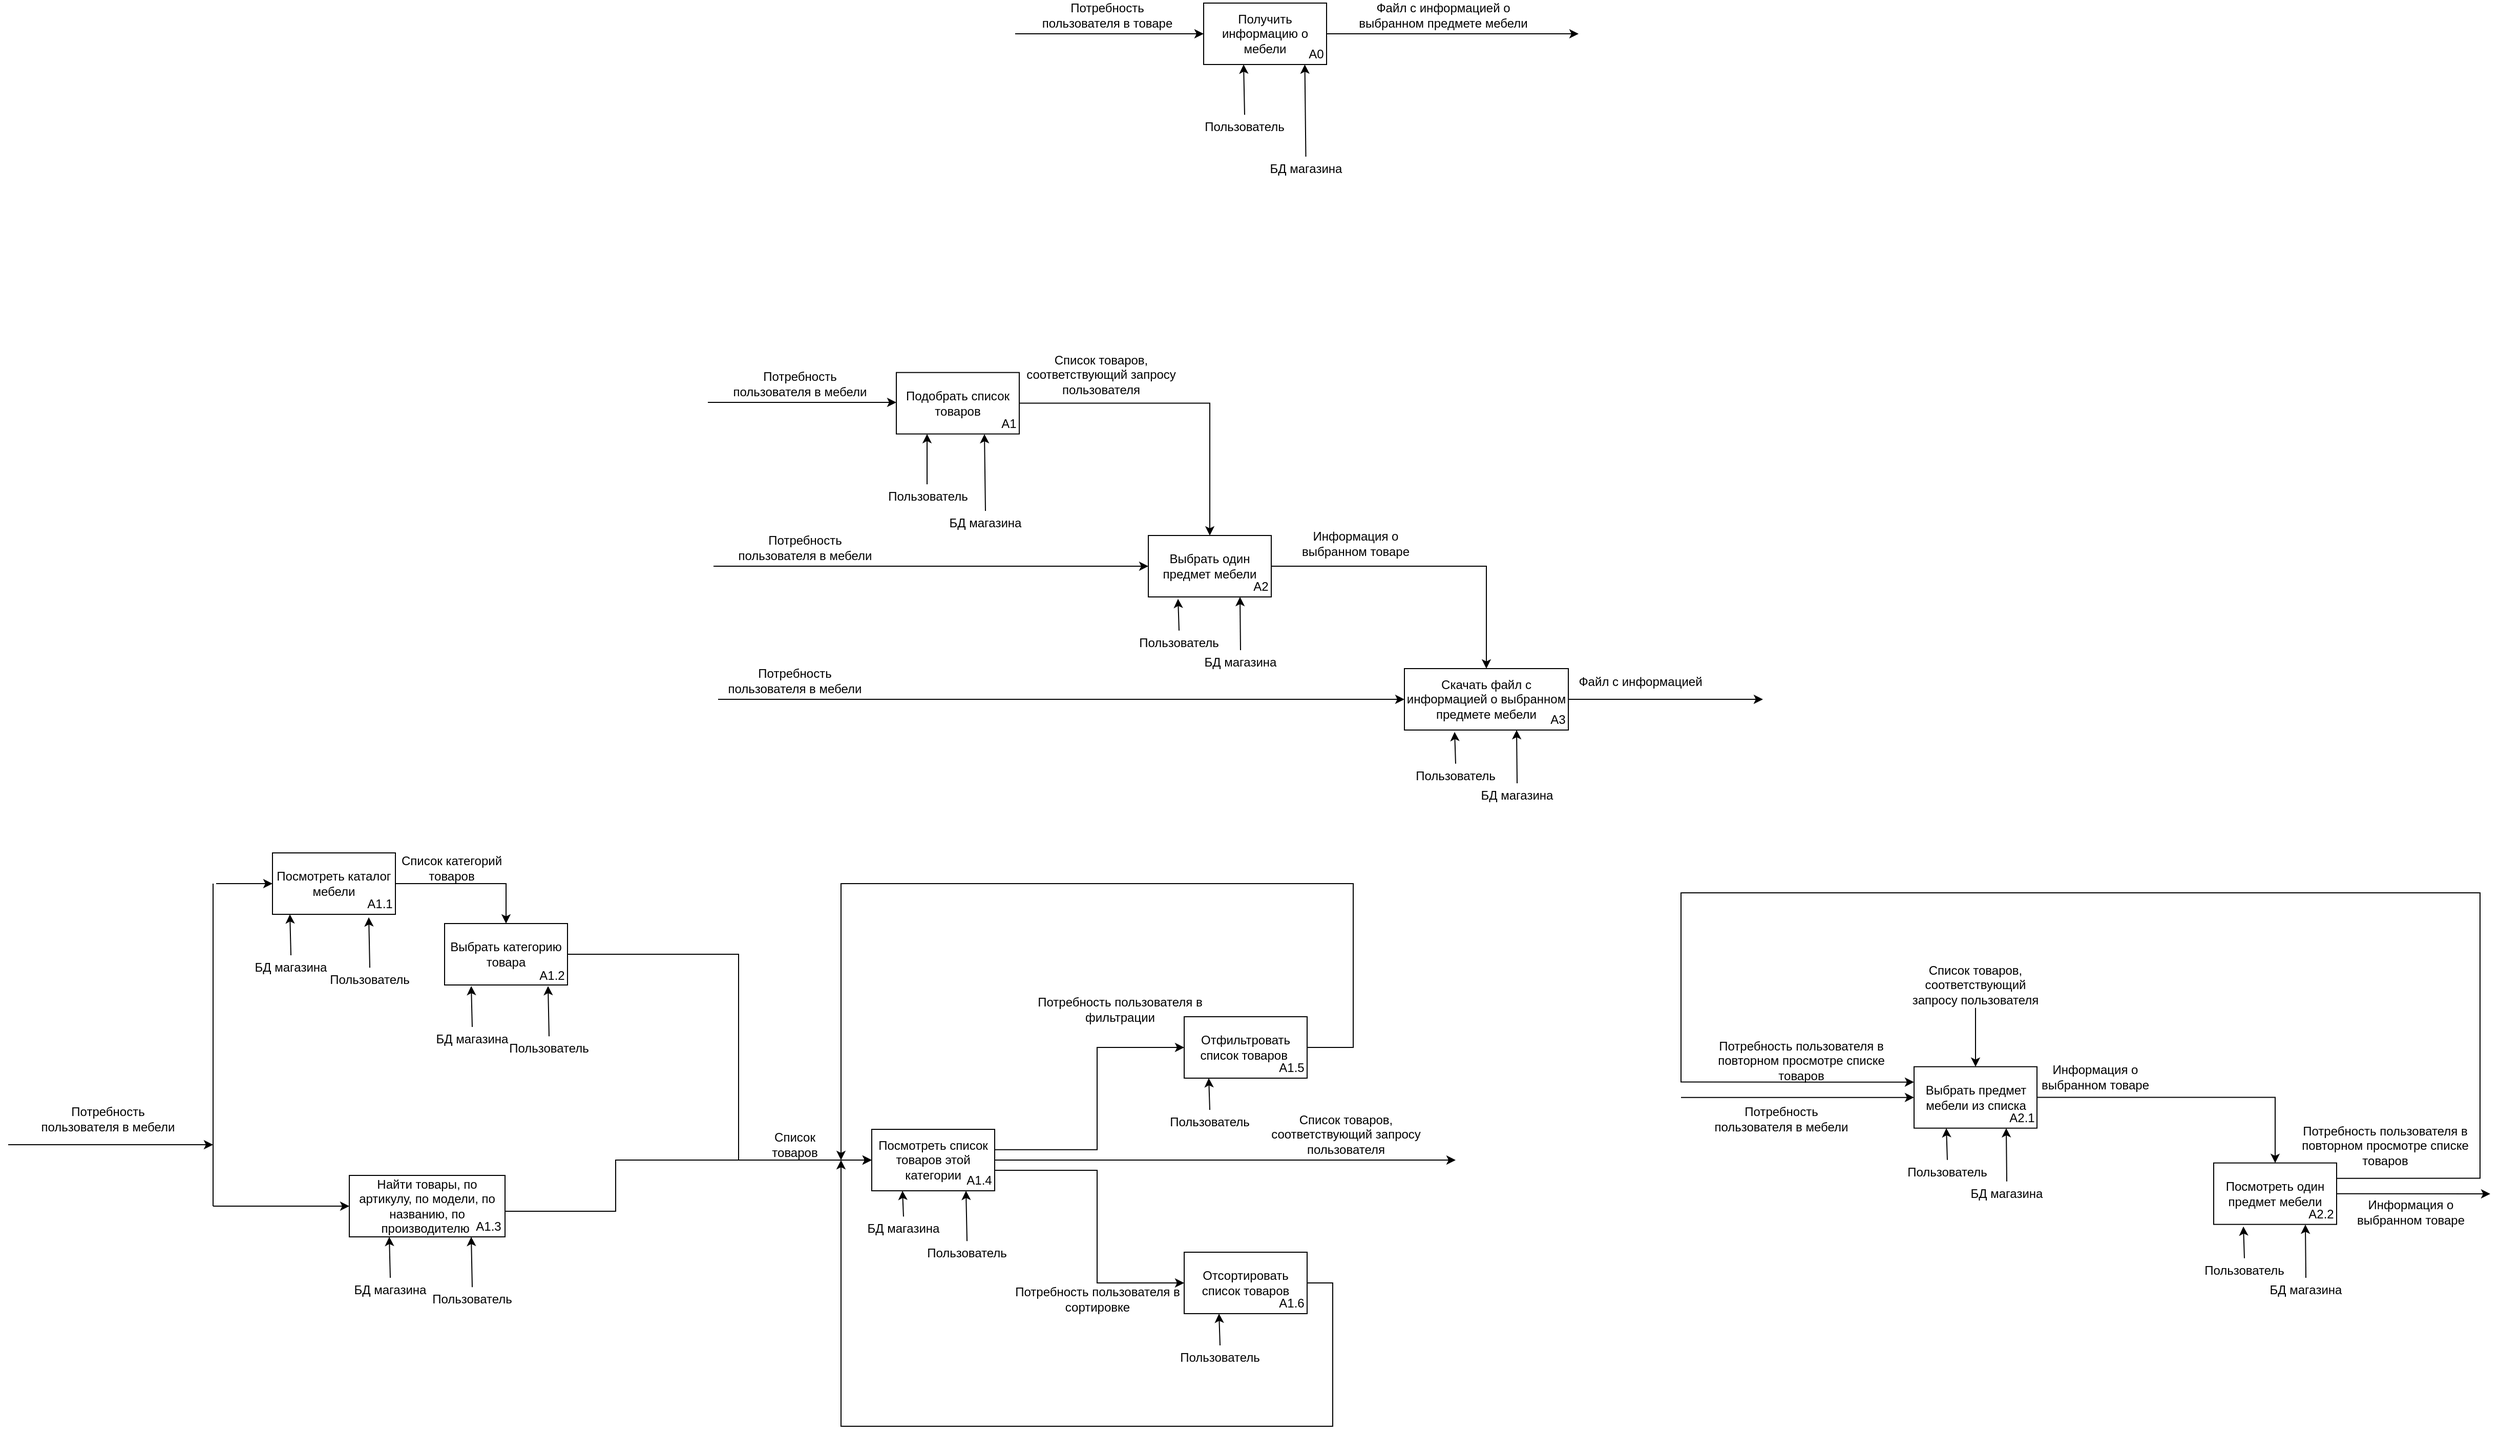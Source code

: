 <mxfile version="18.0.0" type="device" pages="6"><diagram id="7qY4XdznJa0VIdFFsLuZ" name="IDEF0"><mxGraphModel dx="4022" dy="3828" grid="1" gridSize="10" guides="1" tooltips="1" connect="1" arrows="1" fold="1" page="1" pageScale="1" pageWidth="827" pageHeight="1169" math="0" shadow="0"><root><mxCell id="0"/><mxCell id="1" parent="0"/><mxCell id="mGk7f0C-gcIEJAOwIrla-8" value="" style="endArrow=classic;html=1;rounded=0;entryX=0;entryY=0.5;entryDx=0;entryDy=0;" parent="1" target="mGk7f0C-gcIEJAOwIrla-7" edge="1"><mxGeometry width="50" height="50" relative="1" as="geometry"><mxPoint x="520" y="-1340" as="sourcePoint"/><mxPoint x="820" y="-1190" as="targetPoint"/></mxGeometry></mxCell><mxCell id="mGk7f0C-gcIEJAOwIrla-9" value="" style="endArrow=classic;html=1;rounded=0;exitX=1;exitY=0.5;exitDx=0;exitDy=0;" parent="1" source="mGk7f0C-gcIEJAOwIrla-7" edge="1"><mxGeometry width="50" height="50" relative="1" as="geometry"><mxPoint x="840" y="-1340.5" as="sourcePoint"/><mxPoint x="1070" y="-1340" as="targetPoint"/></mxGeometry></mxCell><mxCell id="mGk7f0C-gcIEJAOwIrla-10" value="Потребность пользователя в товаре" style="text;html=1;strokeColor=none;fillColor=none;align=center;verticalAlign=middle;whiteSpace=wrap;rounded=0;" parent="1" vertex="1"><mxGeometry x="535" y="-1370" width="150" height="24" as="geometry"/></mxCell><mxCell id="mGk7f0C-gcIEJAOwIrla-11" value="Файл с информацией о выбранном предмете мебели" style="text;html=1;strokeColor=none;fillColor=none;align=center;verticalAlign=middle;whiteSpace=wrap;rounded=0;" parent="1" vertex="1"><mxGeometry x="843.75" y="-1370" width="187.5" height="24" as="geometry"/></mxCell><mxCell id="mGk7f0C-gcIEJAOwIrla-58" value="" style="edgeStyle=orthogonalEdgeStyle;rounded=0;orthogonalLoop=1;jettySize=auto;html=1;entryX=0;entryY=0.5;entryDx=0;entryDy=0;" parent="1" source="mGk7f0C-gcIEJAOwIrla-48" target="mGk7f0C-gcIEJAOwIrla-78" edge="1"><mxGeometry relative="1" as="geometry"><mxPoint x="240" y="-240" as="targetPoint"/><Array as="points"><mxPoint x="130" y="-190"/><mxPoint x="130" y="-240"/></Array></mxGeometry></mxCell><mxCell id="mGk7f0C-gcIEJAOwIrla-55" style="edgeStyle=orthogonalEdgeStyle;rounded=0;orthogonalLoop=1;jettySize=auto;html=1;exitX=1;exitY=0.5;exitDx=0;exitDy=0;entryX=0;entryY=0.5;entryDx=0;entryDy=0;" parent="1" source="mGk7f0C-gcIEJAOwIrla-63" target="mGk7f0C-gcIEJAOwIrla-78" edge="1"><mxGeometry relative="1" as="geometry"><mxPoint x="380" y="-240" as="targetPoint"/><mxPoint x="210" y="-281" as="sourcePoint"/><Array as="points"><mxPoint x="250" y="-441"/><mxPoint x="250" y="-240"/></Array></mxGeometry></mxCell><mxCell id="mGk7f0C-gcIEJAOwIrla-50" value="" style="endArrow=classic;html=1;rounded=0;" parent="1" edge="1"><mxGeometry width="50" height="50" relative="1" as="geometry"><mxPoint x="-463" y="-255" as="sourcePoint"/><mxPoint x="-263" y="-255" as="targetPoint"/></mxGeometry></mxCell><mxCell id="mGk7f0C-gcIEJAOwIrla-51" value="Потребность пользователя в мебели" style="text;html=1;strokeColor=none;fillColor=none;align=center;verticalAlign=middle;whiteSpace=wrap;rounded=0;" parent="1" vertex="1"><mxGeometry x="-438" y="-295" width="145" height="30" as="geometry"/></mxCell><mxCell id="mGk7f0C-gcIEJAOwIrla-52" value="" style="endArrow=classic;html=1;rounded=0;entryX=0;entryY=0.5;entryDx=0;entryDy=0;" parent="1" target="mGk7f0C-gcIEJAOwIrla-62" edge="1"><mxGeometry width="50" height="50" relative="1" as="geometry"><mxPoint x="-260" y="-510" as="sourcePoint"/><mxPoint x="-192.5" y="-475" as="targetPoint"/></mxGeometry></mxCell><mxCell id="mGk7f0C-gcIEJAOwIrla-53" value="" style="endArrow=classic;html=1;rounded=0;entryX=0;entryY=0.5;entryDx=0;entryDy=0;" parent="1" target="mGk7f0C-gcIEJAOwIrla-48" edge="1"><mxGeometry width="50" height="50" relative="1" as="geometry"><mxPoint x="-263" y="-195" as="sourcePoint"/><mxPoint x="-205.5" y="-195" as="targetPoint"/></mxGeometry></mxCell><mxCell id="mGk7f0C-gcIEJAOwIrla-54" value="" style="endArrow=none;html=1;rounded=0;" parent="1" edge="1"><mxGeometry width="50" height="50" relative="1" as="geometry"><mxPoint x="-263" y="-195" as="sourcePoint"/><mxPoint x="-263" y="-510" as="targetPoint"/></mxGeometry></mxCell><mxCell id="mGk7f0C-gcIEJAOwIrla-61" value="" style="edgeStyle=orthogonalEdgeStyle;rounded=0;orthogonalLoop=1;jettySize=auto;html=1;exitX=1;exitY=0.5;exitDx=0;exitDy=0;entryX=0.5;entryY=0;entryDx=0;entryDy=0;" parent="1" source="mGk7f0C-gcIEJAOwIrla-62" target="mGk7f0C-gcIEJAOwIrla-63" edge="1"><mxGeometry relative="1" as="geometry"><mxPoint y="-475" as="targetPoint"/><Array as="points"/></mxGeometry></mxCell><mxCell id="mGk7f0C-gcIEJAOwIrla-67" value="Список категорий товаров" style="text;html=1;strokeColor=none;fillColor=none;align=center;verticalAlign=middle;whiteSpace=wrap;rounded=0;" parent="1" vertex="1"><mxGeometry x="-85" y="-540" width="110" height="30" as="geometry"/></mxCell><mxCell id="mGk7f0C-gcIEJAOwIrla-75" value="Список товаров" style="text;html=1;strokeColor=none;fillColor=none;align=center;verticalAlign=middle;whiteSpace=wrap;rounded=0;" parent="1" vertex="1"><mxGeometry x="270" y="-270" width="70" height="30" as="geometry"/></mxCell><mxCell id="mGk7f0C-gcIEJAOwIrla-76" style="edgeStyle=orthogonalEdgeStyle;rounded=0;orthogonalLoop=1;jettySize=auto;html=1;entryX=0;entryY=0.5;entryDx=0;entryDy=0;exitX=0.999;exitY=0.331;exitDx=0;exitDy=0;exitPerimeter=0;" parent="1" source="mGk7f0C-gcIEJAOwIrla-78" target="mGk7f0C-gcIEJAOwIrla-82" edge="1"><mxGeometry relative="1" as="geometry"><Array as="points"><mxPoint x="600" y="-250"/><mxPoint x="600" y="-350"/></Array><mxPoint x="570" y="-249.933" as="sourcePoint"/></mxGeometry></mxCell><mxCell id="mGk7f0C-gcIEJAOwIrla-77" style="edgeStyle=orthogonalEdgeStyle;rounded=0;orthogonalLoop=1;jettySize=auto;html=1;exitX=1;exitY=0;exitDx=0;exitDy=0;" parent="1" source="xUp7Y746WhficB_bVLLB-27" target="mGk7f0C-gcIEJAOwIrla-80" edge="1"><mxGeometry relative="1" as="geometry"><Array as="points"><mxPoint x="600" y="-230"/><mxPoint x="600" y="-120"/></Array><mxPoint x="570" y="-229.933" as="sourcePoint"/></mxGeometry></mxCell><mxCell id="mGk7f0C-gcIEJAOwIrla-85" style="edgeStyle=orthogonalEdgeStyle;rounded=0;orthogonalLoop=1;jettySize=auto;html=1;exitX=1;exitY=0.5;exitDx=0;exitDy=0;" parent="1" source="mGk7f0C-gcIEJAOwIrla-78" edge="1"><mxGeometry relative="1" as="geometry"><mxPoint x="950" y="-240" as="targetPoint"/><mxPoint x="570" y="-240" as="sourcePoint"/></mxGeometry></mxCell><mxCell id="mGk7f0C-gcIEJAOwIrla-79" value="" style="edgeStyle=orthogonalEdgeStyle;rounded=0;orthogonalLoop=1;jettySize=auto;html=1;exitX=1;exitY=0.5;exitDx=0;exitDy=0;" parent="1" source="mGk7f0C-gcIEJAOwIrla-80" edge="1"><mxGeometry relative="1" as="geometry"><mxPoint x="350" y="-240" as="targetPoint"/><Array as="points"><mxPoint x="830" y="-120"/><mxPoint x="830" y="20"/><mxPoint x="350" y="20"/></Array></mxGeometry></mxCell><mxCell id="mGk7f0C-gcIEJAOwIrla-81" style="edgeStyle=orthogonalEdgeStyle;rounded=0;orthogonalLoop=1;jettySize=auto;html=1;" parent="1" source="mGk7f0C-gcIEJAOwIrla-82" edge="1"><mxGeometry relative="1" as="geometry"><mxPoint x="350" y="-240" as="targetPoint"/><Array as="points"><mxPoint x="850" y="-350"/><mxPoint x="850" y="-510"/><mxPoint x="350" y="-510"/></Array></mxGeometry></mxCell><mxCell id="mGk7f0C-gcIEJAOwIrla-83" value="Потребность пользователя в фильтрации" style="text;html=1;strokeColor=none;fillColor=none;align=center;verticalAlign=middle;whiteSpace=wrap;rounded=0;" parent="1" vertex="1"><mxGeometry x="535" y="-403.91" width="175" height="34" as="geometry"/></mxCell><mxCell id="mGk7f0C-gcIEJAOwIrla-84" value="Потребность пользователя в сортировке" style="text;html=1;strokeColor=none;fillColor=none;align=center;verticalAlign=middle;whiteSpace=wrap;rounded=0;" parent="1" vertex="1"><mxGeometry x="513" y="-118.83" width="175" height="30" as="geometry"/></mxCell><mxCell id="mGk7f0C-gcIEJAOwIrla-86" value="Список товаров, соответствующий запросу пользователя" style="text;html=1;strokeColor=none;fillColor=none;align=center;verticalAlign=middle;whiteSpace=wrap;rounded=0;" parent="1" vertex="1"><mxGeometry x="520" y="-1030" width="168" height="45" as="geometry"/></mxCell><mxCell id="mGk7f0C-gcIEJAOwIrla-87" style="edgeStyle=orthogonalEdgeStyle;rounded=0;orthogonalLoop=1;jettySize=auto;html=1;entryX=0.5;entryY=0;entryDx=0;entryDy=0;" parent="1" source="mGk7f0C-gcIEJAOwIrla-88" target="mGk7f0C-gcIEJAOwIrla-90" edge="1"><mxGeometry relative="1" as="geometry"/></mxCell><mxCell id="mGk7f0C-gcIEJAOwIrla-95" style="edgeStyle=orthogonalEdgeStyle;rounded=0;orthogonalLoop=1;jettySize=auto;html=1;exitX=1;exitY=0.25;exitDx=0;exitDy=0;entryX=0;entryY=0.25;entryDx=0;entryDy=0;" parent="1" source="mGk7f0C-gcIEJAOwIrla-90" target="mGk7f0C-gcIEJAOwIrla-88" edge="1"><mxGeometry relative="1" as="geometry"><mxPoint x="1370" y="-301.17" as="targetPoint"/><Array as="points"><mxPoint x="1950" y="-222"/><mxPoint x="1950" y="-501"/><mxPoint x="1170" y="-501"/><mxPoint x="1170" y="-316"/></Array></mxGeometry></mxCell><mxCell id="mGk7f0C-gcIEJAOwIrla-91" value="Информация о выбранном товаре" style="text;html=1;strokeColor=none;fillColor=none;align=center;verticalAlign=middle;whiteSpace=wrap;rounded=0;" parent="1" vertex="1"><mxGeometry x="1517.5" y="-341.17" width="112.5" height="40" as="geometry"/></mxCell><mxCell id="mGk7f0C-gcIEJAOwIrla-92" value="" style="endArrow=classic;html=1;rounded=0;exitX=1;exitY=0.5;exitDx=0;exitDy=0;" parent="1" source="mGk7f0C-gcIEJAOwIrla-90" edge="1"><mxGeometry width="50" height="50" relative="1" as="geometry"><mxPoint x="1585" y="-227.17" as="sourcePoint"/><mxPoint x="1960" y="-207" as="targetPoint"/></mxGeometry></mxCell><mxCell id="mGk7f0C-gcIEJAOwIrla-94" value="Потребность пользователя в повторном просмотре списке товаров" style="text;html=1;strokeColor=none;fillColor=none;align=center;verticalAlign=middle;whiteSpace=wrap;rounded=0;" parent="1" vertex="1"><mxGeometry x="1770" y="-271.17" width="175" height="34" as="geometry"/></mxCell><mxCell id="xUp7Y746WhficB_bVLLB-4" style="edgeStyle=orthogonalEdgeStyle;rounded=0;orthogonalLoop=1;jettySize=auto;html=1;entryX=0.5;entryY=0;entryDx=0;entryDy=0;" parent="1" source="xUp7Y746WhficB_bVLLB-1" target="xUp7Y746WhficB_bVLLB-2" edge="1"><mxGeometry relative="1" as="geometry"><mxPoint x="700" y="-920" as="targetPoint"/></mxGeometry></mxCell><mxCell id="xUp7Y746WhficB_bVLLB-5" style="edgeStyle=orthogonalEdgeStyle;rounded=0;orthogonalLoop=1;jettySize=auto;html=1;" parent="1" source="xUp7Y746WhficB_bVLLB-2" target="xUp7Y746WhficB_bVLLB-3" edge="1"><mxGeometry relative="1" as="geometry"/></mxCell><mxCell id="xUp7Y746WhficB_bVLLB-8" style="edgeStyle=orthogonalEdgeStyle;rounded=0;orthogonalLoop=1;jettySize=auto;html=1;" parent="1" source="xUp7Y746WhficB_bVLLB-3" edge="1"><mxGeometry relative="1" as="geometry"><mxPoint x="1250" y="-690" as="targetPoint"/></mxGeometry></mxCell><mxCell id="xUp7Y746WhficB_bVLLB-7" value="Информация о выбранном товаре" style="text;html=1;strokeColor=none;fillColor=none;align=center;verticalAlign=middle;whiteSpace=wrap;rounded=0;" parent="1" vertex="1"><mxGeometry x="790" y="-860" width="125" height="36" as="geometry"/></mxCell><mxCell id="xUp7Y746WhficB_bVLLB-9" value="Файл с информацией" style="text;html=1;strokeColor=none;fillColor=none;align=center;verticalAlign=middle;whiteSpace=wrap;rounded=0;" parent="1" vertex="1"><mxGeometry x="1067.5" y="-720" width="125" height="26" as="geometry"/></mxCell><mxCell id="xUp7Y746WhficB_bVLLB-10" value="" style="endArrow=classic;html=1;rounded=0;entryX=0;entryY=0.5;entryDx=0;entryDy=0;" parent="1" edge="1"><mxGeometry width="50" height="50" relative="1" as="geometry"><mxPoint x="220" y="-980" as="sourcePoint"/><mxPoint x="404" y="-980" as="targetPoint"/></mxGeometry></mxCell><mxCell id="xUp7Y746WhficB_bVLLB-11" value="Потребность пользователя в мебели" style="text;html=1;strokeColor=none;fillColor=none;align=center;verticalAlign=middle;whiteSpace=wrap;rounded=0;" parent="1" vertex="1"><mxGeometry x="235" y="-1010" width="150" height="24" as="geometry"/></mxCell><mxCell id="xUp7Y746WhficB_bVLLB-14" value="" style="group" parent="1" vertex="1" connectable="0"><mxGeometry x="704" y="-1370" width="120" height="60" as="geometry"/></mxCell><mxCell id="mGk7f0C-gcIEJAOwIrla-7" value="Получить информацию о мебели" style="rounded=0;whiteSpace=wrap;html=1;" parent="xUp7Y746WhficB_bVLLB-14" vertex="1"><mxGeometry width="120" height="60" as="geometry"/></mxCell><mxCell id="mGk7f0C-gcIEJAOwIrla-12" value="А0" style="text;html=1;strokeColor=none;fillColor=none;align=center;verticalAlign=middle;whiteSpace=wrap;rounded=0;" parent="xUp7Y746WhficB_bVLLB-14" vertex="1"><mxGeometry x="100" y="40" width="20" height="20" as="geometry"/></mxCell><mxCell id="xUp7Y746WhficB_bVLLB-18" value="" style="group" parent="1" vertex="1" connectable="0"><mxGeometry x="404" y="-1009.17" width="120" height="60" as="geometry"/></mxCell><mxCell id="xUp7Y746WhficB_bVLLB-1" value="Подобрать список товаров" style="rounded=0;whiteSpace=wrap;html=1;" parent="xUp7Y746WhficB_bVLLB-18" vertex="1"><mxGeometry width="120" height="60" as="geometry"/></mxCell><mxCell id="xUp7Y746WhficB_bVLLB-13" value="А1" style="text;html=1;strokeColor=none;fillColor=none;align=center;verticalAlign=middle;whiteSpace=wrap;rounded=0;" parent="xUp7Y746WhficB_bVLLB-18" vertex="1"><mxGeometry x="100" y="40" width="20" height="20" as="geometry"/></mxCell><mxCell id="xUp7Y746WhficB_bVLLB-21" value="" style="group" parent="1" vertex="1" connectable="0"><mxGeometry x="900" y="-720" width="160" height="60" as="geometry"/></mxCell><mxCell id="xUp7Y746WhficB_bVLLB-3" value="Скачать файл с информацией о выбранном предмете мебели" style="rounded=0;whiteSpace=wrap;html=1;" parent="xUp7Y746WhficB_bVLLB-21" vertex="1"><mxGeometry width="160" height="60" as="geometry"/></mxCell><mxCell id="xUp7Y746WhficB_bVLLB-20" value="А3" style="text;html=1;strokeColor=none;fillColor=none;align=center;verticalAlign=middle;whiteSpace=wrap;rounded=0;" parent="xUp7Y746WhficB_bVLLB-21" vertex="1"><mxGeometry x="140" y="40" width="20" height="20" as="geometry"/></mxCell><mxCell id="xUp7Y746WhficB_bVLLB-22" value="" style="group" parent="1" vertex="1" connectable="0"><mxGeometry x="650" y="-850" width="120" height="60" as="geometry"/></mxCell><mxCell id="xUp7Y746WhficB_bVLLB-2" value="Выбрать один предмет мебели" style="rounded=0;whiteSpace=wrap;html=1;" parent="xUp7Y746WhficB_bVLLB-22" vertex="1"><mxGeometry width="120" height="60" as="geometry"/></mxCell><mxCell id="xUp7Y746WhficB_bVLLB-19" value="А2" style="text;html=1;strokeColor=none;fillColor=none;align=center;verticalAlign=middle;whiteSpace=wrap;rounded=0;" parent="xUp7Y746WhficB_bVLLB-22" vertex="1"><mxGeometry x="100" y="40" width="20" height="20" as="geometry"/></mxCell><mxCell id="xUp7Y746WhficB_bVLLB-31" value="" style="group" parent="1" vertex="1" connectable="0"><mxGeometry x="-37" y="-471" width="120" height="61" as="geometry"/></mxCell><mxCell id="mGk7f0C-gcIEJAOwIrla-63" value="Выбрать категорию товара" style="rounded=0;whiteSpace=wrap;html=1;" parent="xUp7Y746WhficB_bVLLB-31" vertex="1"><mxGeometry width="120" height="60" as="geometry"/></mxCell><mxCell id="xUp7Y746WhficB_bVLLB-29" value="А1.2" style="text;html=1;strokeColor=none;fillColor=none;align=center;verticalAlign=middle;whiteSpace=wrap;rounded=0;" parent="xUp7Y746WhficB_bVLLB-31" vertex="1"><mxGeometry x="90" y="41" width="30" height="20" as="geometry"/></mxCell><mxCell id="xUp7Y746WhficB_bVLLB-32" value="" style="group" parent="1" vertex="1" connectable="0"><mxGeometry x="-205" y="-540" width="120" height="60" as="geometry"/></mxCell><mxCell id="mGk7f0C-gcIEJAOwIrla-62" value="Посмотреть каталог мебели" style="rounded=0;whiteSpace=wrap;html=1;" parent="xUp7Y746WhficB_bVLLB-32" vertex="1"><mxGeometry width="120" height="60" as="geometry"/></mxCell><mxCell id="xUp7Y746WhficB_bVLLB-28" value="А1.1" style="text;html=1;strokeColor=none;fillColor=none;align=center;verticalAlign=middle;whiteSpace=wrap;rounded=0;" parent="xUp7Y746WhficB_bVLLB-32" vertex="1"><mxGeometry x="90" y="40" width="30" height="20" as="geometry"/></mxCell><mxCell id="xUp7Y746WhficB_bVLLB-33" value="" style="group" parent="1" vertex="1" connectable="0"><mxGeometry x="-130" y="-225" width="152" height="60" as="geometry"/></mxCell><mxCell id="mGk7f0C-gcIEJAOwIrla-48" value="Найти товары, по артикулу, по модели, по названию, по производителю&amp;nbsp;" style="rounded=0;whiteSpace=wrap;html=1;" parent="xUp7Y746WhficB_bVLLB-33" vertex="1"><mxGeometry width="152" height="60" as="geometry"/></mxCell><mxCell id="xUp7Y746WhficB_bVLLB-30" value="А1.3" style="text;html=1;strokeColor=none;fillColor=none;align=center;verticalAlign=middle;whiteSpace=wrap;rounded=0;" parent="xUp7Y746WhficB_bVLLB-33" vertex="1"><mxGeometry x="120" y="40" width="32" height="20" as="geometry"/></mxCell><mxCell id="xUp7Y746WhficB_bVLLB-38" value="" style="group" parent="1" vertex="1" connectable="0"><mxGeometry x="380" y="-270" width="120" height="60" as="geometry"/></mxCell><mxCell id="mGk7f0C-gcIEJAOwIrla-78" value="Посмотреть список товаров этой категории" style="rounded=0;whiteSpace=wrap;html=1;" parent="xUp7Y746WhficB_bVLLB-38" vertex="1"><mxGeometry width="120" height="60" as="geometry"/></mxCell><mxCell id="xUp7Y746WhficB_bVLLB-27" value="А1.4" style="text;html=1;strokeColor=none;fillColor=none;align=center;verticalAlign=middle;whiteSpace=wrap;rounded=0;" parent="xUp7Y746WhficB_bVLLB-38" vertex="1"><mxGeometry x="90" y="40" width="30" height="20" as="geometry"/></mxCell><mxCell id="xUp7Y746WhficB_bVLLB-41" value="" style="group" parent="1" vertex="1" connectable="0"><mxGeometry x="685" y="-380" width="120" height="60" as="geometry"/></mxCell><mxCell id="mGk7f0C-gcIEJAOwIrla-82" value="Отфильтровать список товаров&amp;nbsp;" style="rounded=0;whiteSpace=wrap;html=1;" parent="xUp7Y746WhficB_bVLLB-41" vertex="1"><mxGeometry width="120" height="60" as="geometry"/></mxCell><mxCell id="xUp7Y746WhficB_bVLLB-39" value="А1.5" style="text;html=1;strokeColor=none;fillColor=none;align=center;verticalAlign=middle;whiteSpace=wrap;rounded=0;" parent="xUp7Y746WhficB_bVLLB-41" vertex="1"><mxGeometry x="90" y="40" width="30" height="20" as="geometry"/></mxCell><mxCell id="xUp7Y746WhficB_bVLLB-42" value="" style="group" parent="1" vertex="1" connectable="0"><mxGeometry x="685" y="-150" width="120" height="60" as="geometry"/></mxCell><mxCell id="mGk7f0C-gcIEJAOwIrla-80" value="Отсортировать список товаров" style="rounded=0;whiteSpace=wrap;html=1;" parent="xUp7Y746WhficB_bVLLB-42" vertex="1"><mxGeometry width="120" height="60" as="geometry"/></mxCell><mxCell id="xUp7Y746WhficB_bVLLB-40" value="А1.6" style="text;html=1;strokeColor=none;fillColor=none;align=center;verticalAlign=middle;whiteSpace=wrap;rounded=0;" parent="xUp7Y746WhficB_bVLLB-42" vertex="1"><mxGeometry x="90" y="40" width="30" height="20" as="geometry"/></mxCell><mxCell id="xUp7Y746WhficB_bVLLB-43" value="" style="group" parent="1" vertex="1" connectable="0"><mxGeometry x="1397.5" y="-331.17" width="120" height="60" as="geometry"/></mxCell><mxCell id="mGk7f0C-gcIEJAOwIrla-88" value="Выбрать предмет мебели из списка" style="rounded=0;whiteSpace=wrap;html=1;" parent="xUp7Y746WhficB_bVLLB-43" vertex="1"><mxGeometry width="120" height="60" as="geometry"/></mxCell><mxCell id="xUp7Y746WhficB_bVLLB-37" value="А2.1" style="text;html=1;strokeColor=none;fillColor=none;align=center;verticalAlign=middle;whiteSpace=wrap;rounded=0;" parent="xUp7Y746WhficB_bVLLB-43" vertex="1"><mxGeometry x="90" y="40" width="30" height="20" as="geometry"/></mxCell><mxCell id="xUp7Y746WhficB_bVLLB-45" value="" style="group" parent="1" vertex="1" connectable="0"><mxGeometry x="1690" y="-237.17" width="120" height="60" as="geometry"/></mxCell><mxCell id="mGk7f0C-gcIEJAOwIrla-90" value="Посмотреть один предмет мебели" style="rounded=0;whiteSpace=wrap;html=1;" parent="xUp7Y746WhficB_bVLLB-45" vertex="1"><mxGeometry width="120" height="60" as="geometry"/></mxCell><mxCell id="xUp7Y746WhficB_bVLLB-44" value="А2.2" style="text;html=1;strokeColor=none;fillColor=none;align=center;verticalAlign=middle;whiteSpace=wrap;rounded=0;" parent="xUp7Y746WhficB_bVLLB-45" vertex="1"><mxGeometry x="90" y="40" width="30" height="20" as="geometry"/></mxCell><mxCell id="xUp7Y746WhficB_bVLLB-46" value="Список товаров, соответствующий запросу пользователя" style="text;html=1;strokeColor=none;fillColor=none;align=center;verticalAlign=middle;whiteSpace=wrap;rounded=0;" parent="1" vertex="1"><mxGeometry x="762.5" y="-280" width="160" height="30" as="geometry"/></mxCell><mxCell id="xUp7Y746WhficB_bVLLB-47" value="Список товаров, соответствующий запросу пользователя" style="text;html=1;strokeColor=none;fillColor=none;align=center;verticalAlign=middle;whiteSpace=wrap;rounded=0;" parent="1" vertex="1"><mxGeometry x="1394.25" y="-433.67" width="126.5" height="45" as="geometry"/></mxCell><mxCell id="xUp7Y746WhficB_bVLLB-48" style="edgeStyle=orthogonalEdgeStyle;rounded=0;orthogonalLoop=1;jettySize=auto;html=1;entryX=0.5;entryY=0;entryDx=0;entryDy=0;exitX=0.5;exitY=1;exitDx=0;exitDy=0;" parent="1" source="xUp7Y746WhficB_bVLLB-47" target="mGk7f0C-gcIEJAOwIrla-88" edge="1"><mxGeometry relative="1" as="geometry"><mxPoint x="1170" y="-301.17" as="sourcePoint"/><mxPoint x="1371.5" y="-281.17" as="targetPoint"/><Array as="points"><mxPoint x="1458" y="-389.17"/><mxPoint x="1458" y="-331.17"/></Array></mxGeometry></mxCell><mxCell id="xUp7Y746WhficB_bVLLB-50" value="Информация о выбранном товаре" style="text;html=1;strokeColor=none;fillColor=none;align=center;verticalAlign=middle;whiteSpace=wrap;rounded=0;" parent="1" vertex="1"><mxGeometry x="1820" y="-207.17" width="125" height="36" as="geometry"/></mxCell><mxCell id="xUp7Y746WhficB_bVLLB-51" value="Потребность пользователя в повторном просмотре списке товаров" style="text;html=1;strokeColor=none;fillColor=none;align=center;verticalAlign=middle;whiteSpace=wrap;rounded=0;" parent="1" vertex="1"><mxGeometry x="1200" y="-354" width="175" height="34" as="geometry"/></mxCell><mxCell id="xUp7Y746WhficB_bVLLB-52" value="" style="endArrow=classic;html=1;rounded=0;entryX=0;entryY=0.5;entryDx=0;entryDy=0;" parent="1" edge="1"><mxGeometry width="50" height="50" relative="1" as="geometry"><mxPoint x="225.535" y="-820" as="sourcePoint"/><mxPoint x="650" y="-820" as="targetPoint"/></mxGeometry></mxCell><mxCell id="xUp7Y746WhficB_bVLLB-53" value="Потребность пользователя в мебели" style="text;html=1;strokeColor=none;fillColor=none;align=center;verticalAlign=middle;whiteSpace=wrap;rounded=0;" parent="1" vertex="1"><mxGeometry x="240" y="-850" width="150" height="24" as="geometry"/></mxCell><mxCell id="xUp7Y746WhficB_bVLLB-54" value="" style="endArrow=classic;html=1;rounded=0;entryX=0;entryY=0.5;entryDx=0;entryDy=0;" parent="1" edge="1"><mxGeometry width="50" height="50" relative="1" as="geometry"><mxPoint x="230" y="-690" as="sourcePoint"/><mxPoint x="900" y="-690" as="targetPoint"/></mxGeometry></mxCell><mxCell id="xUp7Y746WhficB_bVLLB-55" value="Потребность пользователя в мебели" style="text;html=1;strokeColor=none;fillColor=none;align=center;verticalAlign=middle;whiteSpace=wrap;rounded=0;" parent="1" vertex="1"><mxGeometry x="230" y="-720" width="150" height="24" as="geometry"/></mxCell><mxCell id="eyGZ307rYGUmfW48xKeN-5" value="" style="endArrow=classic;html=1;rounded=0;entryX=0.25;entryY=1;entryDx=0;entryDy=0;" parent="1" target="xUp7Y746WhficB_bVLLB-1" edge="1"><mxGeometry width="50" height="50" relative="1" as="geometry"><mxPoint x="434" y="-900" as="sourcePoint"/><mxPoint x="800" y="-900" as="targetPoint"/></mxGeometry></mxCell><mxCell id="eyGZ307rYGUmfW48xKeN-6" value="Пользователь" style="text;html=1;strokeColor=none;fillColor=none;align=center;verticalAlign=middle;whiteSpace=wrap;rounded=0;" parent="1" vertex="1"><mxGeometry x="395" y="-900" width="80" height="24" as="geometry"/></mxCell><mxCell id="eyGZ307rYGUmfW48xKeN-7" value="" style="endArrow=classic;html=1;rounded=0;entryX=0.25;entryY=1;entryDx=0;entryDy=0;exitX=0.5;exitY=0;exitDx=0;exitDy=0;" parent="1" source="eyGZ307rYGUmfW48xKeN-8" edge="1"><mxGeometry width="50" height="50" relative="1" as="geometry"><mxPoint x="743" y="-1260.83" as="sourcePoint"/><mxPoint x="743" y="-1310" as="targetPoint"/></mxGeometry></mxCell><mxCell id="eyGZ307rYGUmfW48xKeN-8" value="Пользователь" style="text;html=1;strokeColor=none;fillColor=none;align=center;verticalAlign=middle;whiteSpace=wrap;rounded=0;" parent="1" vertex="1"><mxGeometry x="704" y="-1260.83" width="80" height="24" as="geometry"/></mxCell><mxCell id="eyGZ307rYGUmfW48xKeN-9" value="" style="endArrow=classic;html=1;rounded=0;entryX=0.25;entryY=1;entryDx=0;entryDy=0;exitX=0.5;exitY=0;exitDx=0;exitDy=0;" parent="1" source="eyGZ307rYGUmfW48xKeN-10" edge="1"><mxGeometry width="50" height="50" relative="1" as="geometry"><mxPoint x="802.75" y="-1260.83" as="sourcePoint"/><mxPoint x="802.75" y="-1310" as="targetPoint"/></mxGeometry></mxCell><mxCell id="eyGZ307rYGUmfW48xKeN-10" value="БД магазина" style="text;html=1;strokeColor=none;fillColor=none;align=center;verticalAlign=middle;whiteSpace=wrap;rounded=0;" parent="1" vertex="1"><mxGeometry x="763.75" y="-1220" width="80" height="24" as="geometry"/></mxCell><mxCell id="eyGZ307rYGUmfW48xKeN-11" value="" style="endArrow=classic;html=1;rounded=0;exitX=0.5;exitY=0;exitDx=0;exitDy=0;" parent="1" source="eyGZ307rYGUmfW48xKeN-12" edge="1"><mxGeometry width="50" height="50" relative="1" as="geometry"><mxPoint x="494" y="-900" as="sourcePoint"/><mxPoint x="490" y="-949" as="targetPoint"/></mxGeometry></mxCell><mxCell id="eyGZ307rYGUmfW48xKeN-12" value="БД магазина" style="text;html=1;strokeColor=none;fillColor=none;align=center;verticalAlign=middle;whiteSpace=wrap;rounded=0;" parent="1" vertex="1"><mxGeometry x="451" y="-874.0" width="80" height="24" as="geometry"/></mxCell><mxCell id="eyGZ307rYGUmfW48xKeN-13" value="" style="endArrow=classic;html=1;rounded=0;exitX=0.5;exitY=0;exitDx=0;exitDy=0;" parent="1" source="eyGZ307rYGUmfW48xKeN-14" edge="1"><mxGeometry width="50" height="50" relative="1" as="geometry"><mxPoint x="-184" y="-431" as="sourcePoint"/><mxPoint x="-188" y="-480" as="targetPoint"/></mxGeometry></mxCell><mxCell id="eyGZ307rYGUmfW48xKeN-14" value="БД магазина" style="text;html=1;strokeColor=none;fillColor=none;align=center;verticalAlign=middle;whiteSpace=wrap;rounded=0;" parent="1" vertex="1"><mxGeometry x="-227" y="-440.0" width="80" height="24" as="geometry"/></mxCell><mxCell id="eyGZ307rYGUmfW48xKeN-15" value="" style="endArrow=classic;html=1;rounded=0;exitX=0.5;exitY=0;exitDx=0;exitDy=0;" parent="1" source="eyGZ307rYGUmfW48xKeN-16" edge="1"><mxGeometry width="50" height="50" relative="1" as="geometry"><mxPoint x="-7" y="-361" as="sourcePoint"/><mxPoint x="-11" y="-410" as="targetPoint"/></mxGeometry></mxCell><mxCell id="eyGZ307rYGUmfW48xKeN-16" value="БД магазина" style="text;html=1;strokeColor=none;fillColor=none;align=center;verticalAlign=middle;whiteSpace=wrap;rounded=0;" parent="1" vertex="1"><mxGeometry x="-50" y="-370.0" width="80" height="24" as="geometry"/></mxCell><mxCell id="eyGZ307rYGUmfW48xKeN-17" value="" style="endArrow=classic;html=1;rounded=0;exitX=0.5;exitY=0;exitDx=0;exitDy=0;" parent="1" source="eyGZ307rYGUmfW48xKeN-18" edge="1"><mxGeometry width="50" height="50" relative="1" as="geometry"><mxPoint x="-87" y="-116" as="sourcePoint"/><mxPoint x="-91" y="-165" as="targetPoint"/></mxGeometry></mxCell><mxCell id="eyGZ307rYGUmfW48xKeN-18" value="БД магазина" style="text;html=1;strokeColor=none;fillColor=none;align=center;verticalAlign=middle;whiteSpace=wrap;rounded=0;" parent="1" vertex="1"><mxGeometry x="-130" y="-125.0" width="80" height="24" as="geometry"/></mxCell><mxCell id="eyGZ307rYGUmfW48xKeN-19" value="" style="endArrow=classic;html=1;rounded=0;exitX=0.5;exitY=0;exitDx=0;exitDy=0;" parent="1" source="eyGZ307rYGUmfW48xKeN-20" edge="1"><mxGeometry width="50" height="50" relative="1" as="geometry"><mxPoint x="414" y="-161" as="sourcePoint"/><mxPoint x="410" y="-210" as="targetPoint"/></mxGeometry></mxCell><mxCell id="eyGZ307rYGUmfW48xKeN-20" value="БД магазина" style="text;html=1;strokeColor=none;fillColor=none;align=center;verticalAlign=middle;whiteSpace=wrap;rounded=0;" parent="1" vertex="1"><mxGeometry x="371" y="-184.83" width="80" height="24" as="geometry"/></mxCell><mxCell id="eyGZ307rYGUmfW48xKeN-21" value="" style="endArrow=classic;html=1;rounded=0;entryX=0.25;entryY=1;entryDx=0;entryDy=0;exitX=0.5;exitY=0;exitDx=0;exitDy=0;" parent="1" source="eyGZ307rYGUmfW48xKeN-22" edge="1"><mxGeometry width="50" height="50" relative="1" as="geometry"><mxPoint x="-111" y="-427.91" as="sourcePoint"/><mxPoint x="-111" y="-477.08" as="targetPoint"/></mxGeometry></mxCell><mxCell id="eyGZ307rYGUmfW48xKeN-22" value="Пользователь" style="text;html=1;strokeColor=none;fillColor=none;align=center;verticalAlign=middle;whiteSpace=wrap;rounded=0;" parent="1" vertex="1"><mxGeometry x="-150" y="-427.91" width="80" height="24" as="geometry"/></mxCell><mxCell id="eyGZ307rYGUmfW48xKeN-25" value="" style="endArrow=classic;html=1;rounded=0;entryX=0.25;entryY=1;entryDx=0;entryDy=0;exitX=0.5;exitY=0;exitDx=0;exitDy=0;" parent="1" source="eyGZ307rYGUmfW48xKeN-26" edge="1"><mxGeometry width="50" height="50" relative="1" as="geometry"><mxPoint x="64" y="-360.83" as="sourcePoint"/><mxPoint x="64" y="-410.0" as="targetPoint"/></mxGeometry></mxCell><mxCell id="eyGZ307rYGUmfW48xKeN-26" value="Пользователь" style="text;html=1;strokeColor=none;fillColor=none;align=center;verticalAlign=middle;whiteSpace=wrap;rounded=0;" parent="1" vertex="1"><mxGeometry x="25" y="-360.83" width="80" height="24" as="geometry"/></mxCell><mxCell id="eyGZ307rYGUmfW48xKeN-27" value="" style="endArrow=classic;html=1;rounded=0;entryX=0.25;entryY=1;entryDx=0;entryDy=0;exitX=0.5;exitY=0;exitDx=0;exitDy=0;" parent="1" source="eyGZ307rYGUmfW48xKeN-28" edge="1"><mxGeometry width="50" height="50" relative="1" as="geometry"><mxPoint x="-11" y="-115.83" as="sourcePoint"/><mxPoint x="-11" y="-165.0" as="targetPoint"/></mxGeometry></mxCell><mxCell id="eyGZ307rYGUmfW48xKeN-28" value="Пользователь" style="text;html=1;strokeColor=none;fillColor=none;align=center;verticalAlign=middle;whiteSpace=wrap;rounded=0;" parent="1" vertex="1"><mxGeometry x="-50" y="-115.83" width="80" height="24" as="geometry"/></mxCell><mxCell id="eyGZ307rYGUmfW48xKeN-29" value="" style="endArrow=classic;html=1;rounded=0;entryX=0.25;entryY=1;entryDx=0;entryDy=0;exitX=0.5;exitY=0;exitDx=0;exitDy=0;" parent="1" source="eyGZ307rYGUmfW48xKeN-30" edge="1"><mxGeometry width="50" height="50" relative="1" as="geometry"><mxPoint x="472" y="-160.83" as="sourcePoint"/><mxPoint x="472.0" y="-210" as="targetPoint"/></mxGeometry></mxCell><mxCell id="eyGZ307rYGUmfW48xKeN-30" value="Пользователь" style="text;html=1;strokeColor=none;fillColor=none;align=center;verticalAlign=middle;whiteSpace=wrap;rounded=0;" parent="1" vertex="1"><mxGeometry x="433" y="-160.83" width="80" height="24" as="geometry"/></mxCell><mxCell id="eyGZ307rYGUmfW48xKeN-31" value="" style="endArrow=classic;html=1;rounded=0;entryX=0.25;entryY=1;entryDx=0;entryDy=0;exitX=0.5;exitY=0;exitDx=0;exitDy=0;" parent="1" source="eyGZ307rYGUmfW48xKeN-32" edge="1"><mxGeometry width="50" height="50" relative="1" as="geometry"><mxPoint x="709" y="-270.83" as="sourcePoint"/><mxPoint x="709.0" y="-320" as="targetPoint"/></mxGeometry></mxCell><mxCell id="eyGZ307rYGUmfW48xKeN-32" value="Пользователь" style="text;html=1;strokeColor=none;fillColor=none;align=center;verticalAlign=middle;whiteSpace=wrap;rounded=0;" parent="1" vertex="1"><mxGeometry x="670" y="-289" width="80" height="24" as="geometry"/></mxCell><mxCell id="eyGZ307rYGUmfW48xKeN-33" value="" style="endArrow=classic;html=1;rounded=0;entryX=0.25;entryY=1;entryDx=0;entryDy=0;exitX=0.5;exitY=0;exitDx=0;exitDy=0;" parent="1" source="eyGZ307rYGUmfW48xKeN-34" edge="1"><mxGeometry width="50" height="50" relative="1" as="geometry"><mxPoint x="719" y="-40.83" as="sourcePoint"/><mxPoint x="719" y="-90" as="targetPoint"/></mxGeometry></mxCell><mxCell id="eyGZ307rYGUmfW48xKeN-34" value="Пользователь" style="text;html=1;strokeColor=none;fillColor=none;align=center;verticalAlign=middle;whiteSpace=wrap;rounded=0;" parent="1" vertex="1"><mxGeometry x="680" y="-59" width="80" height="24" as="geometry"/></mxCell><mxCell id="eyGZ307rYGUmfW48xKeN-35" value="" style="endArrow=classic;html=1;rounded=0;entryX=0.25;entryY=1;entryDx=0;entryDy=0;exitX=0.5;exitY=0;exitDx=0;exitDy=0;" parent="1" source="eyGZ307rYGUmfW48xKeN-36" edge="1"><mxGeometry width="50" height="50" relative="1" as="geometry"><mxPoint x="1429" y="-222" as="sourcePoint"/><mxPoint x="1429" y="-271.17" as="targetPoint"/></mxGeometry></mxCell><mxCell id="eyGZ307rYGUmfW48xKeN-36" value="Пользователь" style="text;html=1;strokeColor=none;fillColor=none;align=center;verticalAlign=middle;whiteSpace=wrap;rounded=0;" parent="1" vertex="1"><mxGeometry x="1390" y="-240.17" width="80" height="24" as="geometry"/></mxCell><mxCell id="eyGZ307rYGUmfW48xKeN-37" value="" style="endArrow=classic;html=1;rounded=0;entryX=0.25;entryY=1;entryDx=0;entryDy=0;exitX=0.5;exitY=0;exitDx=0;exitDy=0;" parent="1" source="eyGZ307rYGUmfW48xKeN-38" edge="1"><mxGeometry width="50" height="50" relative="1" as="geometry"><mxPoint x="1719" y="-126.0" as="sourcePoint"/><mxPoint x="1719" y="-175.17" as="targetPoint"/></mxGeometry></mxCell><mxCell id="eyGZ307rYGUmfW48xKeN-38" value="Пользователь" style="text;html=1;strokeColor=none;fillColor=none;align=center;verticalAlign=middle;whiteSpace=wrap;rounded=0;" parent="1" vertex="1"><mxGeometry x="1680" y="-144.17" width="80" height="24" as="geometry"/></mxCell><mxCell id="eyGZ307rYGUmfW48xKeN-39" value="" style="endArrow=classic;html=1;rounded=0;exitX=0.5;exitY=0;exitDx=0;exitDy=0;entryX=0;entryY=1;entryDx=0;entryDy=0;" parent="1" source="eyGZ307rYGUmfW48xKeN-40" target="xUp7Y746WhficB_bVLLB-37" edge="1"><mxGeometry width="50" height="50" relative="1" as="geometry"><mxPoint x="1508" y="-216.34" as="sourcePoint"/><mxPoint x="1504.0" y="-265.34" as="targetPoint"/></mxGeometry></mxCell><mxCell id="eyGZ307rYGUmfW48xKeN-40" value="БД магазина" style="text;html=1;strokeColor=none;fillColor=none;align=center;verticalAlign=middle;whiteSpace=wrap;rounded=0;" parent="1" vertex="1"><mxGeometry x="1448" y="-219.17" width="80" height="24" as="geometry"/></mxCell><mxCell id="eyGZ307rYGUmfW48xKeN-41" value="" style="endArrow=classic;html=1;rounded=0;exitX=0.5;exitY=0;exitDx=0;exitDy=0;entryX=0;entryY=1;entryDx=0;entryDy=0;" parent="1" source="eyGZ307rYGUmfW48xKeN-42" edge="1"><mxGeometry width="50" height="50" relative="1" as="geometry"><mxPoint x="1800" y="-122.17" as="sourcePoint"/><mxPoint x="1779.5" y="-177" as="targetPoint"/></mxGeometry></mxCell><mxCell id="eyGZ307rYGUmfW48xKeN-42" value="БД магазина" style="text;html=1;strokeColor=none;fillColor=none;align=center;verticalAlign=middle;whiteSpace=wrap;rounded=0;" parent="1" vertex="1"><mxGeometry x="1740" y="-125.0" width="80" height="24" as="geometry"/></mxCell><mxCell id="eyGZ307rYGUmfW48xKeN-43" value="Потребность пользователя в мебели" style="text;html=1;strokeColor=none;fillColor=none;align=center;verticalAlign=middle;whiteSpace=wrap;rounded=0;" parent="1" vertex="1"><mxGeometry x="1192.5" y="-292" width="150" height="24" as="geometry"/></mxCell><mxCell id="eyGZ307rYGUmfW48xKeN-44" value="" style="endArrow=classic;html=1;rounded=0;entryX=0;entryY=0.5;entryDx=0;entryDy=0;" parent="1" target="mGk7f0C-gcIEJAOwIrla-88" edge="1"><mxGeometry width="50" height="50" relative="1" as="geometry"><mxPoint x="1170" y="-301.17" as="sourcePoint"/><mxPoint x="740" y="-771.17" as="targetPoint"/></mxGeometry></mxCell><mxCell id="eyGZ307rYGUmfW48xKeN-46" value="" style="endArrow=classic;html=1;rounded=0;entryX=0.25;entryY=1;entryDx=0;entryDy=0;exitX=0.5;exitY=0;exitDx=0;exitDy=0;" parent="1" source="eyGZ307rYGUmfW48xKeN-47" edge="1"><mxGeometry width="50" height="50" relative="1" as="geometry"><mxPoint x="949" y="-609" as="sourcePoint"/><mxPoint x="949" y="-658.17" as="targetPoint"/></mxGeometry></mxCell><mxCell id="eyGZ307rYGUmfW48xKeN-47" value="Пользователь" style="text;html=1;strokeColor=none;fillColor=none;align=center;verticalAlign=middle;whiteSpace=wrap;rounded=0;" parent="1" vertex="1"><mxGeometry x="910" y="-627.17" width="80" height="24" as="geometry"/></mxCell><mxCell id="eyGZ307rYGUmfW48xKeN-48" value="" style="endArrow=classic;html=1;rounded=0;exitX=0.5;exitY=0;exitDx=0;exitDy=0;entryX=0;entryY=1;entryDx=0;entryDy=0;" parent="1" source="eyGZ307rYGUmfW48xKeN-49" edge="1"><mxGeometry width="50" height="50" relative="1" as="geometry"><mxPoint x="1030" y="-605.17" as="sourcePoint"/><mxPoint x="1009.5" y="-660.0" as="targetPoint"/></mxGeometry></mxCell><mxCell id="eyGZ307rYGUmfW48xKeN-49" value="БД магазина" style="text;html=1;strokeColor=none;fillColor=none;align=center;verticalAlign=middle;whiteSpace=wrap;rounded=0;" parent="1" vertex="1"><mxGeometry x="970" y="-608.0" width="80" height="24" as="geometry"/></mxCell><mxCell id="eyGZ307rYGUmfW48xKeN-51" value="" style="endArrow=classic;html=1;rounded=0;entryX=0.25;entryY=1;entryDx=0;entryDy=0;exitX=0.5;exitY=0;exitDx=0;exitDy=0;" parent="1" source="eyGZ307rYGUmfW48xKeN-52" edge="1"><mxGeometry width="50" height="50" relative="1" as="geometry"><mxPoint x="679" y="-739" as="sourcePoint"/><mxPoint x="679" y="-788.17" as="targetPoint"/></mxGeometry></mxCell><mxCell id="eyGZ307rYGUmfW48xKeN-52" value="Пользователь" style="text;html=1;strokeColor=none;fillColor=none;align=center;verticalAlign=middle;whiteSpace=wrap;rounded=0;" parent="1" vertex="1"><mxGeometry x="640" y="-757.17" width="80" height="24" as="geometry"/></mxCell><mxCell id="eyGZ307rYGUmfW48xKeN-53" value="" style="endArrow=classic;html=1;rounded=0;exitX=0.5;exitY=0;exitDx=0;exitDy=0;entryX=0;entryY=1;entryDx=0;entryDy=0;" parent="1" source="eyGZ307rYGUmfW48xKeN-54" edge="1"><mxGeometry width="50" height="50" relative="1" as="geometry"><mxPoint x="760" y="-735.17" as="sourcePoint"/><mxPoint x="739.5" y="-790.0" as="targetPoint"/></mxGeometry></mxCell><mxCell id="eyGZ307rYGUmfW48xKeN-54" value="БД магазина" style="text;html=1;strokeColor=none;fillColor=none;align=center;verticalAlign=middle;whiteSpace=wrap;rounded=0;" parent="1" vertex="1"><mxGeometry x="700" y="-738.0" width="80" height="24" as="geometry"/></mxCell></root></mxGraphModel></diagram><diagram id="AhmG0wQvXkY8h0n_vqwi" name="UML"><mxGraphModel dx="2556" dy="2361" grid="1" gridSize="10" guides="1" tooltips="1" connect="1" arrows="1" fold="1" page="1" pageScale="1" pageWidth="827" pageHeight="1169" math="0" shadow="0"><root><mxCell id="0"/><mxCell id="1" parent="0"/><mxCell id="zbewGLCs2Z50tZMKJeHn-21" value="Пользователь" style="shape=umlActor;verticalLabelPosition=bottom;verticalAlign=top;html=1;" parent="1" vertex="1"><mxGeometry x="770" y="-100" width="30" height="60" as="geometry"/></mxCell><mxCell id="XB5SpfwQ9j626po4RaqO-1" value="Посмотреть каталог мебели" style="ellipse;whiteSpace=wrap;html=1;" parent="1" vertex="1"><mxGeometry x="1700" y="70" width="140" height="70" as="geometry"/></mxCell><mxCell id="nFadNk-_Y0E3JDKep-0_-1" value="Выбрать категорию товара" style="ellipse;whiteSpace=wrap;html=1;" parent="1" vertex="1"><mxGeometry x="1690" y="-70" width="140" height="70" as="geometry"/></mxCell><mxCell id="G2WupqCYO3qqFD2RP9Nj-1" value="Найти товары, по артикулу, по модели, по названию, по производителю&amp;nbsp;" style="ellipse;whiteSpace=wrap;html=1;" parent="1" vertex="1"><mxGeometry x="1520" y="210" width="140" height="70" as="geometry"/></mxCell><mxCell id="G2WupqCYO3qqFD2RP9Nj-2" value="Отсортировать список товаров" style="ellipse;whiteSpace=wrap;html=1;" parent="1" vertex="1"><mxGeometry x="950" y="-470" width="140" height="70" as="geometry"/></mxCell><mxCell id="G2WupqCYO3qqFD2RP9Nj-3" value="Выбрать предмет мебели из списка" style="ellipse;whiteSpace=wrap;html=1;" parent="1" vertex="1"><mxGeometry x="1070" y="130" width="140" height="70" as="geometry"/></mxCell><mxCell id="G2WupqCYO3qqFD2RP9Nj-4" value="&lt;span style=&quot;font-family: &amp;#34;helvetica&amp;#34;&quot;&gt;Посмотреть список товаров&lt;/span&gt;" style="ellipse;whiteSpace=wrap;html=1;" parent="1" vertex="1"><mxGeometry x="1280" y="110" width="140" height="70" as="geometry"/></mxCell><mxCell id="G2WupqCYO3qqFD2RP9Nj-7" value="Посмотреть один предмет мебели" style="ellipse;whiteSpace=wrap;html=1;" parent="1" vertex="1"><mxGeometry x="880" y="200" width="140" height="70" as="geometry"/></mxCell><mxCell id="G2WupqCYO3qqFD2RP9Nj-8" value="Отфильтровать список товаров&amp;nbsp;" style="ellipse;whiteSpace=wrap;html=1;" parent="1" vertex="1"><mxGeometry x="970" y="-200" width="140" height="70" as="geometry"/></mxCell><mxCell id="isDxkdSvIL61Z9yEmWA7-1" value="" style="endArrow=none;html=1;rounded=0;dashed=1;startArrow=classicThin;startFill=1;entryX=0;entryY=1;entryDx=0;entryDy=0;exitX=0.948;exitY=0.288;exitDx=0;exitDy=0;exitPerimeter=0;" parent="1" source="G2WupqCYO3qqFD2RP9Nj-8" target="isDxkdSvIL61Z9yEmWA7-3" edge="1"><mxGeometry width="50" height="50" relative="1" as="geometry"><mxPoint x="1280" y="170" as="sourcePoint"/><mxPoint x="1430" y="130" as="targetPoint"/></mxGeometry></mxCell><mxCell id="isDxkdSvIL61Z9yEmWA7-2" value="может включать" style="edgeLabel;html=1;align=center;verticalAlign=middle;resizable=0;points=[];rotation=0;" parent="isDxkdSvIL61Z9yEmWA7-1" vertex="1" connectable="0"><mxGeometry x="-0.161" y="3" relative="1" as="geometry"><mxPoint x="16" y="-26" as="offset"/></mxGeometry></mxCell><mxCell id="isDxkdSvIL61Z9yEmWA7-3" value="Отфильтровать список товаров по цене" style="ellipse;whiteSpace=wrap;html=1;" parent="1" vertex="1"><mxGeometry x="1290" y="-330" width="140" height="70" as="geometry"/></mxCell><mxCell id="isDxkdSvIL61Z9yEmWA7-6" value="Отфильтровать список товаров по цвету" style="ellipse;whiteSpace=wrap;html=1;" parent="1" vertex="1"><mxGeometry x="1290" y="-240" width="140" height="70" as="geometry"/></mxCell><mxCell id="isDxkdSvIL61Z9yEmWA7-7" value="" style="endArrow=none;html=1;rounded=0;dashed=1;startArrow=classicThin;startFill=1;entryX=0;entryY=0.5;entryDx=0;entryDy=0;exitX=0.989;exitY=0.446;exitDx=0;exitDy=0;exitPerimeter=0;" parent="1" source="G2WupqCYO3qqFD2RP9Nj-8" target="isDxkdSvIL61Z9yEmWA7-6" edge="1"><mxGeometry width="50" height="50" relative="1" as="geometry"><mxPoint x="1090" y="-40" as="sourcePoint"/><mxPoint x="1470" y="220" as="targetPoint"/></mxGeometry></mxCell><mxCell id="isDxkdSvIL61Z9yEmWA7-8" value="может включать" style="edgeLabel;html=1;align=center;verticalAlign=middle;resizable=0;points=[];rotation=0;" parent="isDxkdSvIL61Z9yEmWA7-7" vertex="1" connectable="0"><mxGeometry x="-0.161" y="3" relative="1" as="geometry"><mxPoint x="28" y="-23" as="offset"/></mxGeometry></mxCell><mxCell id="isDxkdSvIL61Z9yEmWA7-9" value="Отфильтровать список товаров по материалу" style="ellipse;whiteSpace=wrap;html=1;" parent="1" vertex="1"><mxGeometry x="1290" y="-150" width="140" height="70" as="geometry"/></mxCell><mxCell id="isDxkdSvIL61Z9yEmWA7-10" value="" style="endArrow=none;html=1;rounded=0;dashed=1;startArrow=classicThin;startFill=1;entryX=0;entryY=0.5;entryDx=0;entryDy=0;exitX=1;exitY=0.5;exitDx=0;exitDy=0;" parent="1" source="G2WupqCYO3qqFD2RP9Nj-8" target="isDxkdSvIL61Z9yEmWA7-9" edge="1"><mxGeometry width="50" height="50" relative="1" as="geometry"><mxPoint x="1090" y="-30" as="sourcePoint"/><mxPoint x="1550" y="330" as="targetPoint"/></mxGeometry></mxCell><mxCell id="isDxkdSvIL61Z9yEmWA7-11" value="может включать" style="edgeLabel;html=1;align=center;verticalAlign=middle;resizable=0;points=[];rotation=0;" parent="isDxkdSvIL61Z9yEmWA7-10" vertex="1" connectable="0"><mxGeometry x="-0.161" y="3" relative="1" as="geometry"><mxPoint x="42" y="-5" as="offset"/></mxGeometry></mxCell><mxCell id="isDxkdSvIL61Z9yEmWA7-12" value="Отфильтровать список товаров по наличию" style="ellipse;whiteSpace=wrap;html=1;" parent="1" vertex="1"><mxGeometry x="1290" y="-60" width="140" height="70" as="geometry"/></mxCell><mxCell id="isDxkdSvIL61Z9yEmWA7-13" value="" style="endArrow=none;html=1;rounded=0;dashed=1;startArrow=classicThin;startFill=1;entryX=0;entryY=0.5;entryDx=0;entryDy=0;exitX=0.969;exitY=0.704;exitDx=0;exitDy=0;exitPerimeter=0;" parent="1" source="G2WupqCYO3qqFD2RP9Nj-8" target="isDxkdSvIL61Z9yEmWA7-12" edge="1"><mxGeometry width="50" height="50" relative="1" as="geometry"><mxPoint x="1230" y="262.5" as="sourcePoint"/><mxPoint x="1570" y="407.5" as="targetPoint"/></mxGeometry></mxCell><mxCell id="isDxkdSvIL61Z9yEmWA7-14" value="может включать" style="edgeLabel;html=1;align=center;verticalAlign=middle;resizable=0;points=[];rotation=0;" parent="isDxkdSvIL61Z9yEmWA7-13" vertex="1" connectable="0"><mxGeometry x="-0.161" y="3" relative="1" as="geometry"><mxPoint x="13" y="9" as="offset"/></mxGeometry></mxCell><mxCell id="isDxkdSvIL61Z9yEmWA7-15" value="Отсортировать список по цене" style="ellipse;whiteSpace=wrap;html=1;" parent="1" vertex="1"><mxGeometry x="1280" y="-520" width="140" height="70" as="geometry"/></mxCell><mxCell id="isDxkdSvIL61Z9yEmWA7-16" value="" style="endArrow=none;html=1;rounded=0;dashed=1;startArrow=classicThin;startFill=1;entryX=0;entryY=0.5;entryDx=0;entryDy=0;exitX=0.988;exitY=0.377;exitDx=0;exitDy=0;exitPerimeter=0;" parent="1" source="G2WupqCYO3qqFD2RP9Nj-2" target="isDxkdSvIL61Z9yEmWA7-15" edge="1"><mxGeometry width="50" height="50" relative="1" as="geometry"><mxPoint x="1112.94" y="-419.56" as="sourcePoint"/><mxPoint x="1470" y="-157" as="targetPoint"/></mxGeometry></mxCell><mxCell id="isDxkdSvIL61Z9yEmWA7-17" value="может включать" style="edgeLabel;html=1;align=center;verticalAlign=middle;resizable=0;points=[];rotation=0;" parent="isDxkdSvIL61Z9yEmWA7-16" vertex="1" connectable="0"><mxGeometry x="-0.161" y="3" relative="1" as="geometry"><mxPoint x="13" y="-10" as="offset"/></mxGeometry></mxCell><mxCell id="isDxkdSvIL61Z9yEmWA7-18" value="Отсортировать список по названию" style="ellipse;whiteSpace=wrap;html=1;" parent="1" vertex="1"><mxGeometry x="1290" y="-430" width="140" height="70" as="geometry"/></mxCell><mxCell id="isDxkdSvIL61Z9yEmWA7-19" value="" style="endArrow=none;html=1;rounded=0;dashed=1;startArrow=classicThin;startFill=1;entryX=0;entryY=0.5;entryDx=0;entryDy=0;exitX=0.999;exitY=0.636;exitDx=0;exitDy=0;exitPerimeter=0;" parent="1" source="G2WupqCYO3qqFD2RP9Nj-2" target="isDxkdSvIL61Z9yEmWA7-18" edge="1"><mxGeometry width="50" height="50" relative="1" as="geometry"><mxPoint x="1090" y="-347.65" as="sourcePoint"/><mxPoint x="1431.12" y="20" as="targetPoint"/></mxGeometry></mxCell><mxCell id="isDxkdSvIL61Z9yEmWA7-20" value="может включать" style="edgeLabel;html=1;align=center;verticalAlign=middle;resizable=0;points=[];rotation=0;" parent="isDxkdSvIL61Z9yEmWA7-19" vertex="1" connectable="0"><mxGeometry x="-0.161" y="3" relative="1" as="geometry"><mxPoint x="-4" y="2" as="offset"/></mxGeometry></mxCell><mxCell id="isDxkdSvIL61Z9yEmWA7-23" value="" style="endArrow=none;html=1;rounded=0;exitX=1;exitY=0.333;exitDx=0;exitDy=0;exitPerimeter=0;entryX=0;entryY=0.5;entryDx=0;entryDy=0;" parent="1" source="zbewGLCs2Z50tZMKJeHn-21" target="G2WupqCYO3qqFD2RP9Nj-2" edge="1"><mxGeometry width="50" height="50" relative="1" as="geometry"><mxPoint x="1060" y="-130" as="sourcePoint"/><mxPoint x="1110" y="-180" as="targetPoint"/></mxGeometry></mxCell><mxCell id="isDxkdSvIL61Z9yEmWA7-24" value="" style="endArrow=none;html=1;rounded=0;entryX=0;entryY=0.5;entryDx=0;entryDy=0;exitX=1;exitY=0.333;exitDx=0;exitDy=0;exitPerimeter=0;" parent="1" source="zbewGLCs2Z50tZMKJeHn-21" target="G2WupqCYO3qqFD2RP9Nj-8" edge="1"><mxGeometry width="50" height="50" relative="1" as="geometry"><mxPoint x="790" y="-270" as="sourcePoint"/><mxPoint x="960.0" y="-425" as="targetPoint"/></mxGeometry></mxCell><mxCell id="Bav57LxwnTSrsyHtJ-VS-2" value="" style="endArrow=none;html=1;rounded=0;entryX=0;entryY=0.5;entryDx=0;entryDy=0;" parent="1" target="791fCQdtVZ03adiQnsxc-1" edge="1"><mxGeometry width="50" height="50" relative="1" as="geometry"><mxPoint x="800" y="-80" as="sourcePoint"/><mxPoint x="980" y="-155" as="targetPoint"/></mxGeometry></mxCell><mxCell id="Bav57LxwnTSrsyHtJ-VS-3" value="" style="endArrow=none;html=1;rounded=0;dashed=1;startArrow=classicThin;startFill=1;exitX=0;exitY=0.5;exitDx=0;exitDy=0;entryX=1;entryY=0.5;entryDx=0;entryDy=0;" parent="1" source="G2WupqCYO3qqFD2RP9Nj-3" target="G2WupqCYO3qqFD2RP9Nj-7" edge="1"><mxGeometry width="50" height="50" relative="1" as="geometry"><mxPoint x="1115.66" y="-140.72" as="sourcePoint"/><mxPoint x="1210" y="50" as="targetPoint"/></mxGeometry></mxCell><mxCell id="Bav57LxwnTSrsyHtJ-VS-4" value="включает" style="edgeLabel;html=1;align=center;verticalAlign=middle;resizable=0;points=[];rotation=0;" parent="Bav57LxwnTSrsyHtJ-VS-3" vertex="1" connectable="0"><mxGeometry x="-0.161" y="3" relative="1" as="geometry"><mxPoint x="-5" y="-18" as="offset"/></mxGeometry></mxCell><mxCell id="Bav57LxwnTSrsyHtJ-VS-5" value="" style="endArrow=none;html=1;rounded=0;dashed=1;startArrow=classicThin;startFill=1;exitX=0;exitY=0.5;exitDx=0;exitDy=0;entryX=1;entryY=0.5;entryDx=0;entryDy=0;" parent="1" source="G2WupqCYO3qqFD2RP9Nj-4" target="G2WupqCYO3qqFD2RP9Nj-3" edge="1"><mxGeometry width="50" height="50" relative="1" as="geometry"><mxPoint x="1060" y="155" as="sourcePoint"/><mxPoint x="1000" y="155" as="targetPoint"/></mxGeometry></mxCell><mxCell id="Bav57LxwnTSrsyHtJ-VS-6" value="включает" style="edgeLabel;html=1;align=center;verticalAlign=middle;resizable=0;points=[];rotation=0;" parent="Bav57LxwnTSrsyHtJ-VS-5" vertex="1" connectable="0"><mxGeometry x="-0.161" y="3" relative="1" as="geometry"><mxPoint x="-12" y="-18" as="offset"/></mxGeometry></mxCell><mxCell id="Bav57LxwnTSrsyHtJ-VS-8" value="Подобрать список товаров с помощью каталога" style="ellipse;whiteSpace=wrap;html=1;" parent="1" vertex="1"><mxGeometry x="1490" y="20" width="140" height="70" as="geometry"/></mxCell><mxCell id="Bav57LxwnTSrsyHtJ-VS-9" value="" style="endArrow=none;html=1;rounded=0;dashed=1;startArrow=classicThin;startFill=1;entryX=0;entryY=0.5;entryDx=0;entryDy=0;exitX=1;exitY=0;exitDx=0;exitDy=0;" parent="1" source="G2WupqCYO3qqFD2RP9Nj-4" target="Bav57LxwnTSrsyHtJ-VS-8" edge="1"><mxGeometry width="50" height="50" relative="1" as="geometry"><mxPoint x="1115.66" y="-140.72" as="sourcePoint"/><mxPoint x="1300" y="-15" as="targetPoint"/></mxGeometry></mxCell><mxCell id="Bav57LxwnTSrsyHtJ-VS-10" value="может включать" style="edgeLabel;html=1;align=center;verticalAlign=middle;resizable=0;points=[];rotation=0;" parent="Bav57LxwnTSrsyHtJ-VS-9" vertex="1" connectable="0"><mxGeometry x="-0.161" y="3" relative="1" as="geometry"><mxPoint x="13" y="-11" as="offset"/></mxGeometry></mxCell><mxCell id="Bav57LxwnTSrsyHtJ-VS-11" value="" style="endArrow=none;html=1;rounded=0;dashed=1;startArrow=classicThin;startFill=1;entryX=0;entryY=0.5;entryDx=0;entryDy=0;exitX=1;exitY=1;exitDx=0;exitDy=0;" parent="1" source="G2WupqCYO3qqFD2RP9Nj-4" target="G2WupqCYO3qqFD2RP9Nj-1" edge="1"><mxGeometry width="50" height="50" relative="1" as="geometry"><mxPoint x="1409.497" y="130.251" as="sourcePoint"/><mxPoint x="1440" y="75" as="targetPoint"/></mxGeometry></mxCell><mxCell id="Bav57LxwnTSrsyHtJ-VS-12" value="может включать" style="edgeLabel;html=1;align=center;verticalAlign=middle;resizable=0;points=[];rotation=0;" parent="Bav57LxwnTSrsyHtJ-VS-11" vertex="1" connectable="0"><mxGeometry x="-0.161" y="3" relative="1" as="geometry"><mxPoint x="13" y="9" as="offset"/></mxGeometry></mxCell><mxCell id="Bav57LxwnTSrsyHtJ-VS-13" value="" style="endArrow=none;html=1;rounded=0;dashed=1;startArrow=classicThin;startFill=1;exitX=0;exitY=0.5;exitDx=0;exitDy=0;entryX=1;entryY=0.5;entryDx=0;entryDy=0;" parent="1" source="nFadNk-_Y0E3JDKep-0_-1" target="Bav57LxwnTSrsyHtJ-VS-8" edge="1"><mxGeometry width="50" height="50" relative="1" as="geometry"><mxPoint x="1640" y="-5.42" as="sourcePoint"/><mxPoint x="1550" y="-5.42" as="targetPoint"/></mxGeometry></mxCell><mxCell id="Bav57LxwnTSrsyHtJ-VS-14" value="включает" style="edgeLabel;html=1;align=center;verticalAlign=middle;resizable=0;points=[];rotation=0;" parent="Bav57LxwnTSrsyHtJ-VS-13" vertex="1" connectable="0"><mxGeometry x="-0.161" y="3" relative="1" as="geometry"><mxPoint x="-12" y="6" as="offset"/></mxGeometry></mxCell><mxCell id="Bav57LxwnTSrsyHtJ-VS-15" value="" style="endArrow=none;html=1;rounded=0;dashed=1;startArrow=classicThin;startFill=1;exitX=0;exitY=0.5;exitDx=0;exitDy=0;entryX=1;entryY=0.5;entryDx=0;entryDy=0;" parent="1" source="XB5SpfwQ9j626po4RaqO-1" target="Bav57LxwnTSrsyHtJ-VS-8" edge="1"><mxGeometry width="50" height="50" relative="1" as="geometry"><mxPoint x="1690" y="-25" as="sourcePoint"/><mxPoint x="1640" y="65" as="targetPoint"/></mxGeometry></mxCell><mxCell id="Bav57LxwnTSrsyHtJ-VS-16" value="включает" style="edgeLabel;html=1;align=center;verticalAlign=middle;resizable=0;points=[];rotation=0;" parent="Bav57LxwnTSrsyHtJ-VS-15" vertex="1" connectable="0"><mxGeometry x="-0.161" y="3" relative="1" as="geometry"><mxPoint x="-12" y="6" as="offset"/></mxGeometry></mxCell><mxCell id="791fCQdtVZ03adiQnsxc-1" value="Скачать файл с информацией о выбранном предмете мебели" style="ellipse;whiteSpace=wrap;html=1;" parent="1" vertex="1"><mxGeometry x="1010" y="-50" width="140" height="70" as="geometry"/></mxCell><mxCell id="R84Z__K0Mqam6LlsXDiG-1" value="" style="endArrow=none;html=1;rounded=0;dashed=1;startArrow=classicThin;startFill=1;exitX=0.5;exitY=0;exitDx=0;exitDy=0;entryX=1;entryY=0.5;entryDx=0;entryDy=0;" parent="1" source="G2WupqCYO3qqFD2RP9Nj-7" target="791fCQdtVZ03adiQnsxc-1" edge="1"><mxGeometry width="50" height="50" relative="1" as="geometry"><mxPoint x="1060" y="155" as="sourcePoint"/><mxPoint x="1000" y="155" as="targetPoint"/></mxGeometry></mxCell><mxCell id="R84Z__K0Mqam6LlsXDiG-2" value="включает" style="edgeLabel;html=1;align=center;verticalAlign=middle;resizable=0;points=[];rotation=0;" parent="R84Z__K0Mqam6LlsXDiG-1" vertex="1" connectable="0"><mxGeometry x="-0.161" y="3" relative="1" as="geometry"><mxPoint x="-18" y="-9" as="offset"/></mxGeometry></mxCell><mxCell id="svBqCe4Rab63dyD28Dx5-1" value="" style="endArrow=none;html=1;rounded=0;entryX=0;entryY=0.5;entryDx=0;entryDy=0;" parent="1" target="G2WupqCYO3qqFD2RP9Nj-7" edge="1"><mxGeometry width="50" height="50" relative="1" as="geometry"><mxPoint x="800" y="-80" as="sourcePoint"/><mxPoint x="1020" y="-5" as="targetPoint"/></mxGeometry></mxCell></root></mxGraphModel></diagram><diagram id="c-OraPdYdVkV4O38C6Bo" name="Модель чена"><mxGraphModel dx="1575" dy="422" grid="1" gridSize="10" guides="1" tooltips="1" connect="1" arrows="1" fold="1" page="1" pageScale="1" pageWidth="827" pageHeight="1169" math="0" shadow="0"><root><mxCell id="0"/><mxCell id="1" parent="0"/><mxCell id="vbmMEhnMG3TTWQ8cFplF-1" value="Предмет мебели/товар" style="whiteSpace=wrap;html=1;align=center;" parent="1" vertex="1"><mxGeometry x="185" y="340" width="100" height="40" as="geometry"/></mxCell><mxCell id="vbmMEhnMG3TTWQ8cFplF-2" value="Имеется" style="shape=rhombus;perimeter=rhombusPerimeter;whiteSpace=wrap;html=1;align=center;" parent="1" vertex="1"><mxGeometry x="380" y="330" width="120" height="60" as="geometry"/></mxCell><mxCell id="vbmMEhnMG3TTWQ8cFplF-3" value="" style="endArrow=none;html=1;rounded=0;exitX=0;exitY=0.5;exitDx=0;exitDy=0;entryX=1;entryY=0.5;entryDx=0;entryDy=0;" parent="1" source="vbmMEhnMG3TTWQ8cFplF-2" target="vbmMEhnMG3TTWQ8cFplF-1" edge="1"><mxGeometry relative="1" as="geometry"><mxPoint x="425" y="250" as="sourcePoint"/><mxPoint x="355" y="270" as="targetPoint"/><Array as="points"/></mxGeometry></mxCell><mxCell id="vbmMEhnMG3TTWQ8cFplF-4" value="N" style="resizable=0;html=1;align=right;verticalAlign=bottom;" parent="vbmMEhnMG3TTWQ8cFplF-3" connectable="0" vertex="1"><mxGeometry x="1" relative="1" as="geometry"><mxPoint x="14" as="offset"/></mxGeometry></mxCell><mxCell id="vbmMEhnMG3TTWQ8cFplF-5" value="Картинка" style="ellipse;whiteSpace=wrap;html=1;align=center;" parent="1" vertex="1"><mxGeometry x="70" y="440" width="100" height="40" as="geometry"/></mxCell><mxCell id="vbmMEhnMG3TTWQ8cFplF-6" value="Цвет" style="ellipse;whiteSpace=wrap;html=1;align=center;" parent="1" vertex="1"><mxGeometry x="335" y="420" width="100" height="40" as="geometry"/></mxCell><mxCell id="vbmMEhnMG3TTWQ8cFplF-8" value="Цена оптовая" style="ellipse;whiteSpace=wrap;html=1;align=center;" parent="1" vertex="1"><mxGeometry x="300" y="480" width="100" height="40" as="geometry"/></mxCell><mxCell id="vbmMEhnMG3TTWQ8cFplF-9" value="Артикул" style="ellipse;whiteSpace=wrap;html=1;align=center;" parent="1" vertex="1"><mxGeometry x="220" y="520" width="100" height="40" as="geometry"/></mxCell><mxCell id="vbmMEhnMG3TTWQ8cFplF-11" value="" style="endArrow=none;html=1;rounded=0;exitX=0.5;exitY=0;exitDx=0;exitDy=0;entryX=0.5;entryY=1;entryDx=0;entryDy=0;" parent="1" source="vbmMEhnMG3TTWQ8cFplF-6" target="vbmMEhnMG3TTWQ8cFplF-1" edge="1"><mxGeometry relative="1" as="geometry"><mxPoint x="395" as="sourcePoint"/><mxPoint x="220" y="100" as="targetPoint"/></mxGeometry></mxCell><mxCell id="vbmMEhnMG3TTWQ8cFplF-12" value="" style="endArrow=none;html=1;rounded=0;exitX=0.5;exitY=0;exitDx=0;exitDy=0;entryX=0.5;entryY=1;entryDx=0;entryDy=0;" parent="1" source="vbmMEhnMG3TTWQ8cFplF-8" target="vbmMEhnMG3TTWQ8cFplF-1" edge="1"><mxGeometry relative="1" as="geometry"><mxPoint x="395" y="410" as="sourcePoint"/><mxPoint x="245" y="390" as="targetPoint"/></mxGeometry></mxCell><mxCell id="vbmMEhnMG3TTWQ8cFplF-13" value="" style="endArrow=none;html=1;rounded=0;exitX=0.5;exitY=0;exitDx=0;exitDy=0;entryX=0.5;entryY=1;entryDx=0;entryDy=0;" parent="1" source="vbmMEhnMG3TTWQ8cFplF-9" target="vbmMEhnMG3TTWQ8cFplF-1" edge="1"><mxGeometry relative="1" as="geometry"><mxPoint x="363" y="460" as="sourcePoint"/><mxPoint x="245" y="390" as="targetPoint"/></mxGeometry></mxCell><mxCell id="vbmMEhnMG3TTWQ8cFplF-14" value="" style="endArrow=none;html=1;rounded=0;exitX=1;exitY=0;exitDx=0;exitDy=0;entryX=0.5;entryY=1;entryDx=0;entryDy=0;" parent="1" source="vbmMEhnMG3TTWQ8cFplF-5" target="vbmMEhnMG3TTWQ8cFplF-1" edge="1"><mxGeometry relative="1" as="geometry"><mxPoint x="373" y="470" as="sourcePoint"/><mxPoint x="255" y="400" as="targetPoint"/></mxGeometry></mxCell><mxCell id="vbmMEhnMG3TTWQ8cFplF-17" value="Магазин" style="whiteSpace=wrap;html=1;align=center;" parent="1" vertex="1"><mxGeometry x="590" y="340" width="100" height="40" as="geometry"/></mxCell><mxCell id="vbmMEhnMG3TTWQ8cFplF-19" value="" style="endArrow=none;html=1;rounded=0;entryX=0;entryY=0.5;entryDx=0;entryDy=0;exitX=1;exitY=0.5;exitDx=0;exitDy=0;" parent="1" source="vbmMEhnMG3TTWQ8cFplF-2" target="vbmMEhnMG3TTWQ8cFplF-17" edge="1"><mxGeometry relative="1" as="geometry"><mxPoint x="490" y="360" as="sourcePoint"/><mxPoint x="760" y="270" as="targetPoint"/><Array as="points"/></mxGeometry></mxCell><mxCell id="vbmMEhnMG3TTWQ8cFplF-20" value="M" style="resizable=0;html=1;align=right;verticalAlign=bottom;" parent="vbmMEhnMG3TTWQ8cFplF-19" connectable="0" vertex="1"><mxGeometry x="1" relative="1" as="geometry"><mxPoint x="-10" as="offset"/></mxGeometry></mxCell><mxCell id="vbmMEhnMG3TTWQ8cFplF-23" value="Адрес" style="ellipse;whiteSpace=wrap;html=1;align=center;" parent="1" vertex="1"><mxGeometry x="660" y="450" width="100" height="40" as="geometry"/></mxCell><mxCell id="vbmMEhnMG3TTWQ8cFplF-26" value="ID" style="ellipse;whiteSpace=wrap;html=1;align=center;fontStyle=4;" parent="1" vertex="1"><mxGeometry x="550" y="450" width="100" height="40" as="geometry"/></mxCell><mxCell id="vbmMEhnMG3TTWQ8cFplF-31" value="" style="endArrow=none;html=1;rounded=0;exitX=0.5;exitY=0;exitDx=0;exitDy=0;entryX=0.5;entryY=1;entryDx=0;entryDy=0;" parent="1" source="vbmMEhnMG3TTWQ8cFplF-23" target="vbmMEhnMG3TTWQ8cFplF-17" edge="1"><mxGeometry relative="1" as="geometry"><mxPoint x="788" y="480" as="sourcePoint"/><mxPoint x="645" y="380" as="targetPoint"/></mxGeometry></mxCell><mxCell id="vbmMEhnMG3TTWQ8cFplF-32" value="" style="endArrow=none;html=1;rounded=0;exitX=0.5;exitY=0;exitDx=0;exitDy=0;entryX=0.5;entryY=1;entryDx=0;entryDy=0;" parent="1" source="vbmMEhnMG3TTWQ8cFplF-26" target="vbmMEhnMG3TTWQ8cFplF-17" edge="1"><mxGeometry relative="1" as="geometry"><mxPoint x="798" y="490" as="sourcePoint"/><mxPoint x="680" y="420" as="targetPoint"/></mxGeometry></mxCell><mxCell id="vbmMEhnMG3TTWQ8cFplF-33" value="Материал" style="ellipse;whiteSpace=wrap;html=1;align=center;" parent="1" vertex="1"><mxGeometry x="110" y="500" width="100" height="40" as="geometry"/></mxCell><mxCell id="vbmMEhnMG3TTWQ8cFplF-35" value="" style="endArrow=none;html=1;rounded=0;exitX=0.5;exitY=0;exitDx=0;exitDy=0;entryX=0.5;entryY=1;entryDx=0;entryDy=0;" parent="1" source="vbmMEhnMG3TTWQ8cFplF-33" target="vbmMEhnMG3TTWQ8cFplF-1" edge="1"><mxGeometry relative="1" as="geometry"><mxPoint x="215.355" y="525.858" as="sourcePoint"/><mxPoint x="245" y="390" as="targetPoint"/></mxGeometry></mxCell><mxCell id="vbmMEhnMG3TTWQ8cFplF-40" value="Модель" style="whiteSpace=wrap;html=1;align=center;" parent="1" vertex="1"><mxGeometry x="-260" y="340" width="100" height="40" as="geometry"/></mxCell><mxCell id="vbmMEhnMG3TTWQ8cFplF-42" value="Название" style="ellipse;whiteSpace=wrap;html=1;align=center;" parent="1" vertex="1"><mxGeometry x="-260" y="480" width="100" height="40" as="geometry"/></mxCell><mxCell id="vbmMEhnMG3TTWQ8cFplF-43" value="ID" style="ellipse;whiteSpace=wrap;html=1;align=center;fontStyle=4;" parent="1" vertex="1"><mxGeometry x="-340" y="440" width="100" height="40" as="geometry"/></mxCell><mxCell id="vbmMEhnMG3TTWQ8cFplF-44" value="" style="endArrow=none;html=1;rounded=0;exitX=0.5;exitY=0;exitDx=0;exitDy=0;entryX=0.5;entryY=1;entryDx=0;entryDy=0;" parent="1" source="vbmMEhnMG3TTWQ8cFplF-42" target="vbmMEhnMG3TTWQ8cFplF-40" edge="1"><mxGeometry relative="1" as="geometry"><mxPoint x="-62" y="480" as="sourcePoint"/><mxPoint x="-205" y="380" as="targetPoint"/></mxGeometry></mxCell><mxCell id="vbmMEhnMG3TTWQ8cFplF-45" value="" style="endArrow=none;html=1;rounded=0;exitX=0.5;exitY=0;exitDx=0;exitDy=0;entryX=0.5;entryY=1;entryDx=0;entryDy=0;" parent="1" source="vbmMEhnMG3TTWQ8cFplF-43" target="vbmMEhnMG3TTWQ8cFplF-40" edge="1"><mxGeometry relative="1" as="geometry"><mxPoint x="-52" y="490" as="sourcePoint"/><mxPoint x="-170" y="420" as="targetPoint"/></mxGeometry></mxCell><mxCell id="vbmMEhnMG3TTWQ8cFplF-46" value="Производитель" style="whiteSpace=wrap;html=1;align=center;" parent="1" vertex="1"><mxGeometry x="-584" y="490" width="100" height="40" as="geometry"/></mxCell><mxCell id="vbmMEhnMG3TTWQ8cFplF-48" value="Наименование" style="ellipse;whiteSpace=wrap;html=1;align=center;" parent="1" vertex="1"><mxGeometry x="-610" y="630" width="100" height="40" as="geometry"/></mxCell><mxCell id="vbmMEhnMG3TTWQ8cFplF-49" value="ID" style="ellipse;whiteSpace=wrap;html=1;align=center;fontStyle=4;" parent="1" vertex="1"><mxGeometry x="-670" y="587" width="100" height="40" as="geometry"/></mxCell><mxCell id="vbmMEhnMG3TTWQ8cFplF-50" value="" style="endArrow=none;html=1;rounded=0;exitX=0.5;exitY=0;exitDx=0;exitDy=0;entryX=0.5;entryY=1;entryDx=0;entryDy=0;" parent="1" source="vbmMEhnMG3TTWQ8cFplF-48" target="vbmMEhnMG3TTWQ8cFplF-46" edge="1"><mxGeometry relative="1" as="geometry"><mxPoint x="-386" y="630" as="sourcePoint"/><mxPoint x="-529" y="530" as="targetPoint"/></mxGeometry></mxCell><mxCell id="vbmMEhnMG3TTWQ8cFplF-51" value="" style="endArrow=none;html=1;rounded=0;exitX=0.5;exitY=0;exitDx=0;exitDy=0;entryX=0.5;entryY=1;entryDx=0;entryDy=0;" parent="1" source="vbmMEhnMG3TTWQ8cFplF-49" target="vbmMEhnMG3TTWQ8cFplF-46" edge="1"><mxGeometry relative="1" as="geometry"><mxPoint x="-376" y="640" as="sourcePoint"/><mxPoint x="-494" y="570" as="targetPoint"/></mxGeometry></mxCell><mxCell id="vbmMEhnMG3TTWQ8cFplF-52" value="Имеется" style="shape=rhombus;perimeter=rhombusPerimeter;whiteSpace=wrap;html=1;align=center;" parent="1" vertex="1"><mxGeometry x="-40" y="330" width="120" height="60" as="geometry"/></mxCell><mxCell id="vbmMEhnMG3TTWQ8cFplF-53" value="" style="endArrow=none;html=1;rounded=0;exitX=0;exitY=0.5;exitDx=0;exitDy=0;entryX=1;entryY=0.5;entryDx=0;entryDy=0;" parent="1" source="vbmMEhnMG3TTWQ8cFplF-52" target="vbmMEhnMG3TTWQ8cFplF-40" edge="1"><mxGeometry relative="1" as="geometry"><mxPoint x="20" y="180" as="sourcePoint"/><mxPoint x="-120" y="290" as="targetPoint"/><Array as="points"/></mxGeometry></mxCell><mxCell id="vbmMEhnMG3TTWQ8cFplF-54" value="1" style="resizable=0;html=1;align=right;verticalAlign=bottom;" parent="vbmMEhnMG3TTWQ8cFplF-53" connectable="0" vertex="1"><mxGeometry x="1" relative="1" as="geometry"><mxPoint x="14" as="offset"/></mxGeometry></mxCell><mxCell id="vbmMEhnMG3TTWQ8cFplF-55" value="" style="endArrow=none;html=1;rounded=0;entryX=0;entryY=0.5;entryDx=0;entryDy=0;exitX=1;exitY=0.5;exitDx=0;exitDy=0;" parent="1" source="vbmMEhnMG3TTWQ8cFplF-52" target="vbmMEhnMG3TTWQ8cFplF-1" edge="1"><mxGeometry relative="1" as="geometry"><mxPoint x="85" y="290" as="sourcePoint"/><mxPoint x="185" y="290" as="targetPoint"/><Array as="points"/></mxGeometry></mxCell><mxCell id="vbmMEhnMG3TTWQ8cFplF-56" value="1" style="resizable=0;html=1;align=right;verticalAlign=bottom;" parent="vbmMEhnMG3TTWQ8cFplF-55" connectable="0" vertex="1"><mxGeometry x="1" relative="1" as="geometry"><mxPoint x="-10" as="offset"/></mxGeometry></mxCell><mxCell id="vbmMEhnMG3TTWQ8cFplF-57" value="Размер" style="ellipse;whiteSpace=wrap;html=1;align=center;" parent="1" vertex="1"><mxGeometry x="-180" y="440" width="100" height="40" as="geometry"/></mxCell><mxCell id="vbmMEhnMG3TTWQ8cFplF-63" value="Имеется" style="shape=rhombus;perimeter=rhombusPerimeter;whiteSpace=wrap;html=1;align=center;" parent="1" vertex="1"><mxGeometry x="-474" y="330" width="120" height="60" as="geometry"/></mxCell><mxCell id="vbmMEhnMG3TTWQ8cFplF-64" value="" style="endArrow=none;html=1;rounded=0;exitX=0;exitY=0.5;exitDx=0;exitDy=0;entryX=0.5;entryY=0;entryDx=0;entryDy=0;" parent="1" source="vbmMEhnMG3TTWQ8cFplF-63" target="vbmMEhnMG3TTWQ8cFplF-46" edge="1"><mxGeometry relative="1" as="geometry"><mxPoint x="-310" y="120" as="sourcePoint"/><mxPoint x="-490.0" y="300" as="targetPoint"/><Array as="points"><mxPoint x="-534" y="360"/></Array></mxGeometry></mxCell><mxCell id="vbmMEhnMG3TTWQ8cFplF-65" value="1" style="resizable=0;html=1;align=right;verticalAlign=bottom;" parent="vbmMEhnMG3TTWQ8cFplF-64" connectable="0" vertex="1"><mxGeometry x="1" relative="1" as="geometry"><mxPoint x="14" as="offset"/></mxGeometry></mxCell><mxCell id="vbmMEhnMG3TTWQ8cFplF-66" value="" style="endArrow=none;html=1;rounded=0;entryX=0;entryY=0.5;entryDx=0;entryDy=0;exitX=1;exitY=0.5;exitDx=0;exitDy=0;" parent="1" source="vbmMEhnMG3TTWQ8cFplF-63" target="vbmMEhnMG3TTWQ8cFplF-40" edge="1"><mxGeometry relative="1" as="geometry"><mxPoint x="-245" y="230" as="sourcePoint"/><mxPoint x="-145" y="300" as="targetPoint"/><Array as="points"/></mxGeometry></mxCell><mxCell id="vbmMEhnMG3TTWQ8cFplF-67" value="N" style="resizable=0;html=1;align=right;verticalAlign=bottom;" parent="vbmMEhnMG3TTWQ8cFplF-66" connectable="0" vertex="1"><mxGeometry x="1" relative="1" as="geometry"><mxPoint x="-10" as="offset"/></mxGeometry></mxCell><mxCell id="vbmMEhnMG3TTWQ8cFplF-68" value="Страна" style="ellipse;whiteSpace=wrap;html=1;align=center;" parent="1" vertex="1"><mxGeometry x="-520" y="660" width="100" height="40" as="geometry"/></mxCell><mxCell id="vbmMEhnMG3TTWQ8cFplF-69" value="Адрес" style="ellipse;whiteSpace=wrap;html=1;align=center;" parent="1" vertex="1"><mxGeometry x="-484" y="590" width="100" height="40" as="geometry"/></mxCell><mxCell id="vbmMEhnMG3TTWQ8cFplF-70" value="" style="endArrow=none;html=1;rounded=0;exitX=0.5;exitY=0;exitDx=0;exitDy=0;entryX=0.5;entryY=1;entryDx=0;entryDy=0;" parent="1" source="vbmMEhnMG3TTWQ8cFplF-68" target="vbmMEhnMG3TTWQ8cFplF-46" edge="1"><mxGeometry relative="1" as="geometry"><mxPoint x="-550" y="640" as="sourcePoint"/><mxPoint x="-524" y="540" as="targetPoint"/></mxGeometry></mxCell><mxCell id="vbmMEhnMG3TTWQ8cFplF-71" value="" style="endArrow=none;html=1;rounded=0;exitX=0.5;exitY=0;exitDx=0;exitDy=0;entryX=0.5;entryY=1;entryDx=0;entryDy=0;" parent="1" source="vbmMEhnMG3TTWQ8cFplF-69" target="vbmMEhnMG3TTWQ8cFplF-46" edge="1"><mxGeometry relative="1" as="geometry"><mxPoint x="-470" y="670" as="sourcePoint"/><mxPoint x="-530" y="540" as="targetPoint"/></mxGeometry></mxCell><mxCell id="vbmMEhnMG3TTWQ8cFplF-72" value="Категория" style="whiteSpace=wrap;html=1;align=center;" parent="1" vertex="1"><mxGeometry x="-454" y="40" width="100" height="40" as="geometry"/></mxCell><mxCell id="vbmMEhnMG3TTWQ8cFplF-73" value="Название" style="ellipse;whiteSpace=wrap;html=1;align=center;" parent="1" vertex="1"><mxGeometry x="-390" y="137" width="100" height="40" as="geometry"/></mxCell><mxCell id="vbmMEhnMG3TTWQ8cFplF-74" value="ID" style="ellipse;whiteSpace=wrap;html=1;align=center;fontStyle=4;" parent="1" vertex="1"><mxGeometry x="-540" y="137" width="100" height="40" as="geometry"/></mxCell><mxCell id="vbmMEhnMG3TTWQ8cFplF-75" value="" style="endArrow=none;html=1;rounded=0;exitX=0.5;exitY=0;exitDx=0;exitDy=0;entryX=0.5;entryY=1;entryDx=0;entryDy=0;" parent="1" source="vbmMEhnMG3TTWQ8cFplF-73" target="vbmMEhnMG3TTWQ8cFplF-72" edge="1"><mxGeometry relative="1" as="geometry"><mxPoint x="-256" y="180" as="sourcePoint"/><mxPoint x="-399" y="80" as="targetPoint"/></mxGeometry></mxCell><mxCell id="vbmMEhnMG3TTWQ8cFplF-76" value="" style="endArrow=none;html=1;rounded=0;exitX=0.5;exitY=0;exitDx=0;exitDy=0;entryX=0.5;entryY=1;entryDx=0;entryDy=0;" parent="1" source="vbmMEhnMG3TTWQ8cFplF-74" target="vbmMEhnMG3TTWQ8cFplF-72" edge="1"><mxGeometry relative="1" as="geometry"><mxPoint x="-246" y="190" as="sourcePoint"/><mxPoint x="-364" y="120" as="targetPoint"/></mxGeometry></mxCell><mxCell id="vbmMEhnMG3TTWQ8cFplF-77" value="Имеется" style="shape=rhombus;perimeter=rhombusPerimeter;whiteSpace=wrap;html=1;align=center;" parent="1" vertex="1"><mxGeometry x="-274" y="30" width="120" height="60" as="geometry"/></mxCell><mxCell id="vbmMEhnMG3TTWQ8cFplF-78" value="" style="endArrow=none;html=1;rounded=0;exitX=0;exitY=0.5;exitDx=0;exitDy=0;entryX=1;entryY=0.5;entryDx=0;entryDy=0;" parent="1" source="vbmMEhnMG3TTWQ8cFplF-77" target="vbmMEhnMG3TTWQ8cFplF-72" edge="1"><mxGeometry relative="1" as="geometry"><mxPoint x="-110" y="-180" as="sourcePoint"/><mxPoint x="-334" y="190" as="targetPoint"/><Array as="points"><mxPoint x="-334" y="60"/></Array></mxGeometry></mxCell><mxCell id="vbmMEhnMG3TTWQ8cFplF-79" value="1" style="resizable=0;html=1;align=right;verticalAlign=bottom;" parent="vbmMEhnMG3TTWQ8cFplF-78" connectable="0" vertex="1"><mxGeometry x="1" relative="1" as="geometry"><mxPoint x="14" as="offset"/></mxGeometry></mxCell><mxCell id="vbmMEhnMG3TTWQ8cFplF-84" value="" style="endArrow=none;html=1;rounded=0;exitX=0.5;exitY=1;exitDx=0;exitDy=0;entryX=0.5;entryY=0;entryDx=0;entryDy=0;" parent="1" source="vbmMEhnMG3TTWQ8cFplF-77" target="vbmMEhnMG3TTWQ8cFplF-40" edge="1"><mxGeometry relative="1" as="geometry"><mxPoint x="-320" y="70" as="sourcePoint"/><mxPoint x="-400" y="70" as="targetPoint"/><Array as="points"/></mxGeometry></mxCell><mxCell id="vbmMEhnMG3TTWQ8cFplF-85" value="N" style="resizable=0;html=1;align=right;verticalAlign=bottom;" parent="vbmMEhnMG3TTWQ8cFplF-84" connectable="0" vertex="1"><mxGeometry x="1" relative="1" as="geometry"><mxPoint x="14" as="offset"/></mxGeometry></mxCell><mxCell id="vbmMEhnMG3TTWQ8cFplF-86" value="" style="endArrow=none;html=1;rounded=0;exitX=0.5;exitY=0;exitDx=0;exitDy=0;entryX=0.5;entryY=1;entryDx=0;entryDy=0;" parent="1" source="vbmMEhnMG3TTWQ8cFplF-57" target="vbmMEhnMG3TTWQ8cFplF-40" edge="1"><mxGeometry relative="1" as="geometry"><mxPoint x="-220" y="490.0" as="sourcePoint"/><mxPoint x="-200" y="390.0" as="targetPoint"/></mxGeometry></mxCell><mxCell id="XqxW4dKpu710uEePEXDv-1" value="Наличие" style="ellipse;whiteSpace=wrap;html=1;" vertex="1" parent="1"><mxGeometry x="310" y="200" width="104" height="50" as="geometry"/></mxCell><mxCell id="XqxW4dKpu710uEePEXDv-6" value="" style="endArrow=none;html=1;rounded=0;exitX=0.5;exitY=1;exitDx=0;exitDy=0;entryX=0.5;entryY=0;entryDx=0;entryDy=0;" edge="1" parent="1" source="XqxW4dKpu710uEePEXDv-9" target="vbmMEhnMG3TTWQ8cFplF-2"><mxGeometry relative="1" as="geometry"><mxPoint x="485" y="240" as="sourcePoint"/><mxPoint x="245" y="390" as="targetPoint"/></mxGeometry></mxCell><mxCell id="XqxW4dKpu710uEePEXDv-7" value="" style="endArrow=none;html=1;rounded=0;exitX=0.5;exitY=1;exitDx=0;exitDy=0;" edge="1" parent="1" source="XqxW4dKpu710uEePEXDv-1"><mxGeometry relative="1" as="geometry"><mxPoint x="580" y="250" as="sourcePoint"/><mxPoint x="440" y="330" as="targetPoint"/></mxGeometry></mxCell><mxCell id="XqxW4dKpu710uEePEXDv-9" value="Цена розничная" style="ellipse;whiteSpace=wrap;html=1;align=center;" vertex="1" parent="1"><mxGeometry x="435" y="200" width="100" height="40" as="geometry"/></mxCell></root></mxGraphModel></diagram><diagram id="GXpUn2JEHvRZ4YbesOfD" name="Page-4"><mxGraphModel dx="3151" dy="2253" grid="1" gridSize="10" guides="1" tooltips="1" connect="1" arrows="1" fold="1" page="1" pageScale="1" pageWidth="827" pageHeight="1169" math="0" shadow="0"><root><mxCell id="0"/><mxCell id="1" parent="0"/><mxCell id="SPJDBsNvwFydpV08v3Jw-1" value="Главная страница" style="swimlane;fontStyle=1;align=center;verticalAlign=top;childLayout=stackLayout;horizontal=1;startSize=26;horizontalStack=0;resizeParent=1;resizeParentMax=0;resizeLast=0;collapsible=1;marginBottom=0;" parent="1" vertex="1"><mxGeometry x="380" y="-6" width="210" height="86" as="geometry"/></mxCell><mxCell id="SPJDBsNvwFydpV08v3Jw-2" value="Шапка сайта" style="text;strokeColor=none;fillColor=none;align=left;verticalAlign=top;spacingLeft=4;spacingRight=4;overflow=hidden;rotatable=0;points=[[0,0.5],[1,0.5]];portConstraint=eastwest;" parent="SPJDBsNvwFydpV08v3Jw-1" vertex="1"><mxGeometry y="26" width="210" height="26" as="geometry"/></mxCell><mxCell id="SPJDBsNvwFydpV08v3Jw-3" value="" style="line;strokeWidth=1;fillColor=none;align=left;verticalAlign=middle;spacingTop=-1;spacingLeft=3;spacingRight=3;rotatable=0;labelPosition=right;points=[];portConstraint=eastwest;" parent="SPJDBsNvwFydpV08v3Jw-1" vertex="1"><mxGeometry y="52" width="210" height="8" as="geometry"/></mxCell><mxCell id="29P2FV6JyFS_eDHVj4li-4" value=" " style="text;strokeColor=none;fillColor=none;align=left;verticalAlign=top;spacingLeft=4;spacingRight=4;overflow=hidden;rotatable=0;points=[[0,0.5],[1,0.5]];portConstraint=eastwest;" parent="SPJDBsNvwFydpV08v3Jw-1" vertex="1"><mxGeometry y="60" width="210" height="26" as="geometry"/></mxCell><mxCell id="SPJDBsNvwFydpV08v3Jw-5" value="Список товаров" style="swimlane;fontStyle=1;align=center;verticalAlign=top;childLayout=stackLayout;horizontal=1;startSize=26;horizontalStack=0;resizeParent=1;resizeParentMax=0;resizeLast=0;collapsible=1;marginBottom=0;" parent="1" vertex="1"><mxGeometry x="-50" y="390" width="230" height="314" as="geometry"/></mxCell><mxCell id="QM3IBUbnGdMDvuqEHKVS-16" value="Шапка сайта" style="text;strokeColor=none;fillColor=none;align=left;verticalAlign=top;spacingLeft=4;spacingRight=4;overflow=hidden;rotatable=0;points=[[0,0.5],[1,0.5]];portConstraint=eastwest;" parent="SPJDBsNvwFydpV08v3Jw-5" vertex="1"><mxGeometry y="26" width="230" height="26" as="geometry"/></mxCell><mxCell id="SPJDBsNvwFydpV08v3Jw-6" value="Карточка товара" style="text;strokeColor=none;fillColor=none;align=left;verticalAlign=top;spacingLeft=4;spacingRight=4;overflow=hidden;rotatable=0;points=[[0,0.5],[1,0.5]];portConstraint=eastwest;" parent="SPJDBsNvwFydpV08v3Jw-5" vertex="1"><mxGeometry y="52" width="230" height="26" as="geometry"/></mxCell><mxCell id="QM3IBUbnGdMDvuqEHKVS-3" value="Чекбокс для выбора цвета" style="text;strokeColor=none;fillColor=none;align=left;verticalAlign=top;spacingLeft=4;spacingRight=4;overflow=hidden;rotatable=0;points=[[0,0.5],[1,0.5]];portConstraint=eastwest;" parent="SPJDBsNvwFydpV08v3Jw-5" vertex="1"><mxGeometry y="78" width="230" height="32" as="geometry"/></mxCell><mxCell id="gTJbLAGVHqAeVs_2ykGi-2" value="Трекбар для определения &#10;ценового диапазона" style="text;strokeColor=none;fillColor=none;align=left;verticalAlign=top;spacingLeft=4;spacingRight=4;overflow=hidden;rotatable=0;points=[[0,0.5],[1,0.5]];portConstraint=eastwest;" parent="SPJDBsNvwFydpV08v3Jw-5" vertex="1"><mxGeometry y="110" width="230" height="40" as="geometry"/></mxCell><mxCell id="gTJbLAGVHqAeVs_2ykGi-3" value="Чекбокс для выбора материала" style="text;strokeColor=none;fillColor=none;align=left;verticalAlign=top;spacingLeft=4;spacingRight=4;overflow=hidden;rotatable=0;points=[[0,0.5],[1,0.5]];portConstraint=eastwest;" parent="SPJDBsNvwFydpV08v3Jw-5" vertex="1"><mxGeometry y="150" width="230" height="26" as="geometry"/></mxCell><mxCell id="gTJbLAGVHqAeVs_2ykGi-4" value="Чекбокс для фильтрации по наличию" style="text;strokeColor=none;fillColor=none;align=left;verticalAlign=top;spacingLeft=4;spacingRight=4;overflow=hidden;rotatable=0;points=[[0,0.5],[1,0.5]];portConstraint=eastwest;" parent="SPJDBsNvwFydpV08v3Jw-5" vertex="1"><mxGeometry y="176" width="230" height="26" as="geometry"/></mxCell><mxCell id="QM3IBUbnGdMDvuqEHKVS-4" value="Выпадающий список для сортировки" style="text;strokeColor=none;fillColor=none;align=left;verticalAlign=top;spacingLeft=4;spacingRight=4;overflow=hidden;rotatable=0;points=[[0,0.5],[1,0.5]];portConstraint=eastwest;" parent="SPJDBsNvwFydpV08v3Jw-5" vertex="1"><mxGeometry y="202" width="230" height="26" as="geometry"/></mxCell><mxCell id="SPJDBsNvwFydpV08v3Jw-7" value="" style="line;strokeWidth=1;fillColor=none;align=left;verticalAlign=middle;spacingTop=-1;spacingLeft=3;spacingRight=3;rotatable=0;labelPosition=right;points=[];portConstraint=eastwest;" parent="SPJDBsNvwFydpV08v3Jw-5" vertex="1"><mxGeometry y="228" width="230" height="8" as="geometry"/></mxCell><mxCell id="SPJDBsNvwFydpV08v3Jw-8" value="Выбрать один предмет мебели" style="text;strokeColor=none;fillColor=none;align=left;verticalAlign=top;spacingLeft=4;spacingRight=4;overflow=hidden;rotatable=0;points=[[0,0.5],[1,0.5]];portConstraint=eastwest;" parent="SPJDBsNvwFydpV08v3Jw-5" vertex="1"><mxGeometry y="236" width="230" height="26" as="geometry"/></mxCell><mxCell id="QM3IBUbnGdMDvuqEHKVS-5" value="Отсортировать список товаров" style="text;strokeColor=none;fillColor=none;align=left;verticalAlign=top;spacingLeft=4;spacingRight=4;overflow=hidden;rotatable=0;points=[[0,0.5],[1,0.5]];portConstraint=eastwest;" parent="SPJDBsNvwFydpV08v3Jw-5" vertex="1"><mxGeometry y="262" width="230" height="26" as="geometry"/></mxCell><mxCell id="QM3IBUbnGdMDvuqEHKVS-6" value="Отфильтровать список товаров" style="text;strokeColor=none;fillColor=none;align=left;verticalAlign=top;spacingLeft=4;spacingRight=4;overflow=hidden;rotatable=0;points=[[0,0.5],[1,0.5]];portConstraint=eastwest;" parent="SPJDBsNvwFydpV08v3Jw-5" vertex="1"><mxGeometry y="288" width="230" height="26" as="geometry"/></mxCell><mxCell id="SPJDBsNvwFydpV08v3Jw-9" value="Товар" style="swimlane;fontStyle=1;align=center;verticalAlign=top;childLayout=stackLayout;horizontal=1;startSize=26;horizontalStack=0;resizeParent=1;resizeParentMax=0;resizeLast=0;collapsible=1;marginBottom=0;" parent="1" vertex="1"><mxGeometry x="-110" y="-70" width="200" height="214" as="geometry"/></mxCell><mxCell id="QM3IBUbnGdMDvuqEHKVS-18" value="Шапка сайта" style="text;strokeColor=none;fillColor=none;align=left;verticalAlign=top;spacingLeft=4;spacingRight=4;overflow=hidden;rotatable=0;points=[[0,0.5],[1,0.5]];portConstraint=eastwest;" parent="SPJDBsNvwFydpV08v3Jw-9" vertex="1"><mxGeometry y="26" width="200" height="26" as="geometry"/></mxCell><mxCell id="SPJDBsNvwFydpV08v3Jw-10" value="Текстовые поля с информацией &#10;о товаре" style="text;strokeColor=none;fillColor=none;align=left;verticalAlign=top;spacingLeft=4;spacingRight=4;overflow=hidden;rotatable=0;points=[[0,0.5],[1,0.5]];portConstraint=eastwest;" parent="SPJDBsNvwFydpV08v3Jw-9" vertex="1"><mxGeometry y="52" width="200" height="38" as="geometry"/></mxCell><mxCell id="QM3IBUbnGdMDvuqEHKVS-24" value="Изображение товара" style="text;strokeColor=none;fillColor=none;align=left;verticalAlign=top;spacingLeft=4;spacingRight=4;overflow=hidden;rotatable=0;points=[[0,0.5],[1,0.5]];portConstraint=eastwest;" parent="SPJDBsNvwFydpV08v3Jw-9" vertex="1"><mxGeometry y="90" width="200" height="26" as="geometry"/></mxCell><mxCell id="QM3IBUbnGdMDvuqEHKVS-25" value="Кнопка для скачивания файла" style="text;strokeColor=none;fillColor=none;align=left;verticalAlign=top;spacingLeft=4;spacingRight=4;overflow=hidden;rotatable=0;points=[[0,0.5],[1,0.5]];portConstraint=eastwest;" parent="SPJDBsNvwFydpV08v3Jw-9" vertex="1"><mxGeometry y="116" width="200" height="26" as="geometry"/></mxCell><mxCell id="SPJDBsNvwFydpV08v3Jw-11" value="" style="line;strokeWidth=1;fillColor=none;align=left;verticalAlign=middle;spacingTop=-1;spacingLeft=3;spacingRight=3;rotatable=0;labelPosition=right;points=[];portConstraint=eastwest;" parent="SPJDBsNvwFydpV08v3Jw-9" vertex="1"><mxGeometry y="142" width="200" height="8" as="geometry"/></mxCell><mxCell id="SPJDBsNvwFydpV08v3Jw-12" value="Скачать файл с информацией &#10;о выбранном предмете мебели" style="text;strokeColor=none;fillColor=none;align=left;verticalAlign=top;spacingLeft=4;spacingRight=4;overflow=hidden;rotatable=0;points=[[0,0.5],[1,0.5]];portConstraint=eastwest;" parent="SPJDBsNvwFydpV08v3Jw-9" vertex="1"><mxGeometry y="150" width="200" height="38" as="geometry"/></mxCell><mxCell id="QM3IBUbnGdMDvuqEHKVS-27" value="Посмотреть один предмет мебели" style="text;strokeColor=none;fillColor=none;align=left;verticalAlign=top;spacingLeft=4;spacingRight=4;overflow=hidden;rotatable=0;points=[[0,0.5],[1,0.5]];portConstraint=eastwest;" parent="SPJDBsNvwFydpV08v3Jw-9" vertex="1"><mxGeometry y="188" width="200" height="26" as="geometry"/></mxCell><mxCell id="SPJDBsNvwFydpV08v3Jw-13" value="Шапка сайта" style="swimlane;fontStyle=1;align=center;verticalAlign=top;childLayout=stackLayout;horizontal=1;startSize=26;horizontalStack=0;resizeParent=1;resizeParentMax=0;resizeLast=0;collapsible=1;marginBottom=0;" parent="1" vertex="1"><mxGeometry x="190" y="120" width="200" height="182" as="geometry"/></mxCell><mxCell id="SPJDBsNvwFydpV08v3Jw-14" value="Поле для поиска" style="text;strokeColor=none;fillColor=none;align=left;verticalAlign=top;spacingLeft=4;spacingRight=4;overflow=hidden;rotatable=0;points=[[0,0.5],[1,0.5]];portConstraint=eastwest;" parent="SPJDBsNvwFydpV08v3Jw-13" vertex="1"><mxGeometry y="26" width="200" height="26" as="geometry"/></mxCell><mxCell id="QM3IBUbnGdMDvuqEHKVS-9" value="Выпадающий список &quot;Каталог&quot;&#10;содержащий категории " style="text;strokeColor=none;fillColor=none;align=left;verticalAlign=top;spacingLeft=4;spacingRight=4;overflow=hidden;rotatable=0;points=[[0,0.5],[1,0.5]];portConstraint=eastwest;" parent="SPJDBsNvwFydpV08v3Jw-13" vertex="1"><mxGeometry y="52" width="200" height="38" as="geometry"/></mxCell><mxCell id="SPJDBsNvwFydpV08v3Jw-15" value="" style="line;strokeWidth=1;fillColor=none;align=left;verticalAlign=middle;spacingTop=-1;spacingLeft=3;spacingRight=3;rotatable=0;labelPosition=right;points=[];portConstraint=eastwest;" parent="SPJDBsNvwFydpV08v3Jw-13" vertex="1"><mxGeometry y="90" width="200" height="8" as="geometry"/></mxCell><mxCell id="SPJDBsNvwFydpV08v3Jw-16" value="Посмотреть список товаров&#10;с помощью поиска" style="text;strokeColor=none;fillColor=none;align=left;verticalAlign=top;spacingLeft=4;spacingRight=4;overflow=hidden;rotatable=0;points=[[0,0.5],[1,0.5]];portConstraint=eastwest;" parent="SPJDBsNvwFydpV08v3Jw-13" vertex="1"><mxGeometry y="98" width="200" height="40" as="geometry"/></mxCell><mxCell id="QM3IBUbnGdMDvuqEHKVS-12" value="Посмотреть список товаров &#10;с помощью каталога" style="text;strokeColor=none;fillColor=none;align=left;verticalAlign=top;spacingLeft=4;spacingRight=4;overflow=hidden;rotatable=0;points=[[0,0.5],[1,0.5]];portConstraint=eastwest;" parent="SPJDBsNvwFydpV08v3Jw-13" vertex="1"><mxGeometry y="138" width="200" height="44" as="geometry"/></mxCell><mxCell id="QM3IBUbnGdMDvuqEHKVS-1" style="edgeStyle=orthogonalEdgeStyle;rounded=0;orthogonalLoop=1;jettySize=auto;html=1;entryX=0.5;entryY=0;entryDx=0;entryDy=0;exitX=0;exitY=0.5;exitDx=0;exitDy=0;" parent="1" source="QM3IBUbnGdMDvuqEHKVS-12" target="SPJDBsNvwFydpV08v3Jw-5" edge="1"><mxGeometry relative="1" as="geometry"><mxPoint x="310" y="340" as="sourcePoint"/><mxPoint x="420" y="350" as="targetPoint"/><Array as="points"><mxPoint x="65" y="290"/></Array></mxGeometry></mxCell><mxCell id="QM3IBUbnGdMDvuqEHKVS-2" style="edgeStyle=orthogonalEdgeStyle;rounded=0;orthogonalLoop=1;jettySize=auto;html=1;exitX=0;exitY=0.5;exitDx=0;exitDy=0;entryX=0.5;entryY=0;entryDx=0;entryDy=0;" parent="1" source="SPJDBsNvwFydpV08v3Jw-8" target="SPJDBsNvwFydpV08v3Jw-9" edge="1"><mxGeometry relative="1" as="geometry"><Array as="points"><mxPoint x="-180" y="639"/><mxPoint x="-180" y="-110"/><mxPoint x="-10" y="-110"/></Array></mxGeometry></mxCell><mxCell id="QM3IBUbnGdMDvuqEHKVS-13" style="edgeStyle=orthogonalEdgeStyle;rounded=0;orthogonalLoop=1;jettySize=auto;html=1;entryX=0.25;entryY=0;entryDx=0;entryDy=0;exitX=0;exitY=0.5;exitDx=0;exitDy=0;" parent="1" source="SPJDBsNvwFydpV08v3Jw-16" target="SPJDBsNvwFydpV08v3Jw-5" edge="1"><mxGeometry relative="1" as="geometry"><mxPoint x="370" y="340" as="targetPoint"/><Array as="points"><mxPoint x="8" y="248"/></Array></mxGeometry></mxCell><mxCell id="QM3IBUbnGdMDvuqEHKVS-15" style="edgeStyle=orthogonalEdgeStyle;rounded=0;orthogonalLoop=1;jettySize=auto;html=1;entryX=0.75;entryY=0;entryDx=0;entryDy=0;startArrow=diamondThin;startFill=1;endArrow=none;endFill=0;targetPerimeterSpacing=-1;strokeWidth=1;endSize=6;startSize=19;" parent="1" source="SPJDBsNvwFydpV08v3Jw-2" target="SPJDBsNvwFydpV08v3Jw-13" edge="1"><mxGeometry relative="1" as="geometry"/></mxCell><mxCell id="QM3IBUbnGdMDvuqEHKVS-19" style="edgeStyle=orthogonalEdgeStyle;rounded=0;orthogonalLoop=1;jettySize=auto;html=1;entryX=0.5;entryY=0;entryDx=0;entryDy=0;startArrow=diamondThin;startFill=1;endArrow=none;endFill=0;targetPerimeterSpacing=-1;strokeWidth=1;endSize=6;startSize=19;exitX=1;exitY=0.5;exitDx=0;exitDy=0;" parent="1" source="QM3IBUbnGdMDvuqEHKVS-18" target="SPJDBsNvwFydpV08v3Jw-13" edge="1"><mxGeometry relative="1" as="geometry"><mxPoint x="530" y="39" as="sourcePoint"/><mxPoint x="420" y="200" as="targetPoint"/><Array as="points"><mxPoint x="290" y="-31"/></Array></mxGeometry></mxCell><mxCell id="QM3IBUbnGdMDvuqEHKVS-20" style="edgeStyle=orthogonalEdgeStyle;rounded=0;orthogonalLoop=1;jettySize=auto;html=1;entryX=0.25;entryY=0;entryDx=0;entryDy=0;startArrow=diamondThin;startFill=1;endArrow=none;endFill=0;targetPerimeterSpacing=-1;strokeWidth=1;endSize=6;startSize=19;exitX=0;exitY=0.5;exitDx=0;exitDy=0;" parent="1" source="QM3IBUbnGdMDvuqEHKVS-16" target="SPJDBsNvwFydpV08v3Jw-13" edge="1"><mxGeometry relative="1" as="geometry"><mxPoint x="650" y="359" as="sourcePoint"/><mxPoint x="470" y="200" as="targetPoint"/><Array as="points"><mxPoint x="-90" y="429"/><mxPoint x="-90" y="170"/><mxPoint x="140" y="170"/><mxPoint x="140" y="100"/><mxPoint x="240" y="100"/></Array></mxGeometry></mxCell></root></mxGraphModel></diagram><diagram id="I0cYe9SCAgarB2bTYxWE" name="Page-5"><mxGraphModel dx="2595" dy="1490" grid="1" gridSize="10" guides="1" tooltips="1" connect="1" arrows="1" fold="1" page="1" pageScale="1" pageWidth="827" pageHeight="1169" math="0" shadow="0"><root><mxCell id="0"/><mxCell id="1" parent="0"/><mxCell id="ta266T8qg75d8VX2k4D--1" value="Получение файла с информацией о выбранном предмете мебели" style="swimlane;fontStyle=0;childLayout=stackLayout;horizontal=1;startSize=20;fillColor=#ffffff;horizontalStack=0;resizeParent=1;resizeParentMax=0;resizeLast=0;collapsible=0;marginBottom=0;swimlaneFillColor=#ffffff;rounded=1;" parent="1" vertex="1"><mxGeometry x="230" y="310" width="1430" height="704" as="geometry"/></mxCell><mxCell id="ta266T8qg75d8VX2k4D--50" value="В процессе получения файла с информацией о выбранном предмете мебели" style="swimlane;fontStyle=0;childLayout=stackLayout;horizontal=1;startSize=20;fillColor=#ffffff;horizontalStack=0;resizeParent=1;resizeParentMax=0;resizeLast=0;collapsible=0;marginBottom=0;swimlaneFillColor=#ffffff;rounded=1;" parent="1" vertex="1"><mxGeometry x="335" y="354" width="1130" height="630" as="geometry"/></mxCell><mxCell id="ta266T8qg75d8VX2k4D--49" value="Формирование списка товаров" style="swimlane;fontStyle=0;childLayout=stackLayout;horizontal=1;startSize=20;fillColor=#ffffff;horizontalStack=0;resizeParent=1;resizeParentMax=0;resizeLast=0;collapsible=0;marginBottom=0;swimlaneFillColor=#ffffff;rounded=1;" parent="1" vertex="1"><mxGeometry x="395" y="390" width="1020" height="437" as="geometry"/></mxCell><mxCell id="ta266T8qg75d8VX2k4D--48" value="Выдача списка" style="swimlane;fontStyle=0;childLayout=stackLayout;horizontal=1;startSize=20;fillColor=#ffffff;horizontalStack=0;resizeParent=1;resizeParentMax=0;resizeLast=0;collapsible=0;marginBottom=0;swimlaneFillColor=#ffffff;rounded=1;" parent="1" vertex="1"><mxGeometry x="490" y="440" width="830" height="250" as="geometry"/></mxCell><mxCell id="ta266T8qg75d8VX2k4D--7" value="Файл получен" style="swimlane;fontStyle=0;childLayout=stackLayout;horizontal=1;startSize=20;fillColor=#ffffff;horizontalStack=0;resizeParent=1;resizeParentMax=0;resizeLast=0;collapsible=0;marginBottom=0;swimlaneFillColor=#ffffff;rounded=1;" parent="1" vertex="1"><mxGeometry x="1520" y="900" width="120" height="50" as="geometry"/></mxCell><mxCell id="ta266T8qg75d8VX2k4D--8" value="" style="endArrow=classic;html=1;rounded=0;exitX=1;exitY=0.5;exitDx=0;exitDy=0;entryX=0;entryY=0.5;entryDx=0;entryDy=0;" parent="1" source="ta266T8qg75d8VX2k4D--45" target="ta266T8qg75d8VX2k4D--73" edge="1"><mxGeometry width="50" height="50" relative="1" as="geometry"><mxPoint x="1300" y="205" as="sourcePoint"/><mxPoint x="1360" y="970" as="targetPoint"/></mxGeometry></mxCell><mxCell id="ta266T8qg75d8VX2k4D--51" value="Скачивание&amp;nbsp;" style="edgeLabel;html=1;align=center;verticalAlign=middle;resizable=0;points=[];" parent="ta266T8qg75d8VX2k4D--8" vertex="1" connectable="0"><mxGeometry x="0.157" y="1" relative="1" as="geometry"><mxPoint x="-1" as="offset"/></mxGeometry></mxCell><mxCell id="ta266T8qg75d8VX2k4D--9" value="" style="html=1;verticalAlign=bottom;startArrow=circle;startFill=1;endArrow=open;startSize=14;endSize=8;rounded=0;entryX=0;entryY=0.5;entryDx=0;entryDy=0;" parent="1" target="ta266T8qg75d8VX2k4D--50" edge="1"><mxGeometry width="80" relative="1" as="geometry"><mxPoint x="240" y="669" as="sourcePoint"/><mxPoint x="690" y="75" as="targetPoint"/></mxGeometry></mxCell><mxCell id="ta266T8qg75d8VX2k4D--14" value="" style="edgeStyle=orthogonalEdgeStyle;rounded=0;orthogonalLoop=1;jettySize=auto;html=1;startArrow=none;entryX=0;entryY=0.5;entryDx=0;entryDy=0;" parent="1" source="ta266T8qg75d8VX2k4D--19" target="ta266T8qg75d8VX2k4D--13" edge="1"><mxGeometry relative="1" as="geometry"><mxPoint x="810" y="525" as="targetPoint"/></mxGeometry></mxCell><mxCell id="ta266T8qg75d8VX2k4D--12" value="Список категорий" style="rounded=1;whiteSpace=wrap;html=1;arcSize=50;" parent="1" vertex="1"><mxGeometry x="570" y="495" width="120" height="60" as="geometry"/></mxCell><mxCell id="ta266T8qg75d8VX2k4D--10" value="" style="html=1;verticalAlign=bottom;startArrow=circle;startFill=1;endArrow=open;startSize=6;endSize=8;rounded=0;entryX=0;entryY=0.5;entryDx=0;entryDy=0;" parent="1" target="ta266T8qg75d8VX2k4D--12" edge="1"><mxGeometry width="80" relative="1" as="geometry"><mxPoint x="520" y="524.67" as="sourcePoint"/><mxPoint x="600" y="524.67" as="targetPoint"/></mxGeometry></mxCell><mxCell id="ta266T8qg75d8VX2k4D--16" value="" style="edgeStyle=orthogonalEdgeStyle;rounded=0;orthogonalLoop=1;jettySize=auto;html=1;startArrow=none;" parent="1" source="ta266T8qg75d8VX2k4D--21" target="ta266T8qg75d8VX2k4D--15" edge="1"><mxGeometry relative="1" as="geometry"/></mxCell><mxCell id="ta266T8qg75d8VX2k4D--13" value="Категория" style="rounded=1;whiteSpace=wrap;html=1;arcSize=50;" parent="1" vertex="1"><mxGeometry x="810" y="495" width="120" height="60" as="geometry"/></mxCell><mxCell id="ta266T8qg75d8VX2k4D--18" value="" style="edgeStyle=orthogonalEdgeStyle;rounded=0;orthogonalLoop=1;jettySize=auto;html=1;startArrow=none;entryX=0;entryY=0.5;entryDx=0;entryDy=0;" parent="1" source="ta266T8qg75d8VX2k4D--23" target="ta266T8qg75d8VX2k4D--59" edge="1"><mxGeometry relative="1" as="geometry"><mxPoint x="1300" y="525" as="targetPoint"/><Array as="points"><mxPoint x="1270" y="524"/></Array></mxGeometry></mxCell><mxCell id="ta266T8qg75d8VX2k4D--15" value="Список товаров" style="rounded=1;whiteSpace=wrap;html=1;arcSize=50;" parent="1" vertex="1"><mxGeometry x="1050" y="495" width="120" height="60" as="geometry"/></mxCell><mxCell id="ta266T8qg75d8VX2k4D--19" value="Просмотрен" style="text;html=1;strokeColor=none;fillColor=none;align=center;verticalAlign=middle;whiteSpace=wrap;rounded=0;" parent="1" vertex="1"><mxGeometry x="710" y="510" width="70" height="30" as="geometry"/></mxCell><mxCell id="ta266T8qg75d8VX2k4D--20" value="" style="edgeStyle=orthogonalEdgeStyle;rounded=0;orthogonalLoop=1;jettySize=auto;html=1;endArrow=none;" parent="1" source="ta266T8qg75d8VX2k4D--12" target="ta266T8qg75d8VX2k4D--19" edge="1"><mxGeometry relative="1" as="geometry"><mxPoint x="730" y="525" as="sourcePoint"/><mxPoint x="810" y="525" as="targetPoint"/></mxGeometry></mxCell><mxCell id="ta266T8qg75d8VX2k4D--21" value="Выбрана" style="text;html=1;strokeColor=none;fillColor=none;align=center;verticalAlign=middle;whiteSpace=wrap;rounded=0;" parent="1" vertex="1"><mxGeometry x="950" y="510" width="70" height="30" as="geometry"/></mxCell><mxCell id="ta266T8qg75d8VX2k4D--22" value="" style="edgeStyle=orthogonalEdgeStyle;rounded=0;orthogonalLoop=1;jettySize=auto;html=1;endArrow=none;" parent="1" source="ta266T8qg75d8VX2k4D--13" target="ta266T8qg75d8VX2k4D--21" edge="1"><mxGeometry relative="1" as="geometry"><mxPoint x="1040" y="540" as="sourcePoint"/><mxPoint x="1120" y="540" as="targetPoint"/></mxGeometry></mxCell><mxCell id="ta266T8qg75d8VX2k4D--23" value="Выдан" style="text;html=1;strokeColor=none;fillColor=none;align=center;verticalAlign=middle;whiteSpace=wrap;rounded=0;" parent="1" vertex="1"><mxGeometry x="1180" y="515" width="50" height="20" as="geometry"/></mxCell><mxCell id="ta266T8qg75d8VX2k4D--24" value="" style="edgeStyle=orthogonalEdgeStyle;rounded=0;orthogonalLoop=1;jettySize=auto;html=1;endArrow=none;" parent="1" source="ta266T8qg75d8VX2k4D--15" target="ta266T8qg75d8VX2k4D--23" edge="1"><mxGeometry relative="1" as="geometry"><mxPoint x="1200" y="525" as="sourcePoint"/><mxPoint x="1320" y="525" as="targetPoint"/><Array as="points"><mxPoint x="1170" y="525"/><mxPoint x="1170" y="525"/></Array></mxGeometry></mxCell><mxCell id="ta266T8qg75d8VX2k4D--25" value="" style="edgeStyle=orthogonalEdgeStyle;rounded=0;orthogonalLoop=1;jettySize=auto;html=1;startArrow=none;entryX=0;entryY=0.5;entryDx=0;entryDy=0;" parent="1" source="ta266T8qg75d8VX2k4D--29" target="ta266T8qg75d8VX2k4D--28" edge="1"><mxGeometry relative="1" as="geometry"><mxPoint x="811.43" y="640" as="targetPoint"/></mxGeometry></mxCell><mxCell id="ta266T8qg75d8VX2k4D--26" value="Критерии поиска" style="rounded=1;whiteSpace=wrap;html=1;arcSize=50;" parent="1" vertex="1"><mxGeometry x="571.43" y="610" width="120" height="60" as="geometry"/></mxCell><mxCell id="ta266T8qg75d8VX2k4D--27" value="" style="html=1;verticalAlign=bottom;startArrow=circle;startFill=1;endArrow=open;startSize=6;endSize=8;rounded=0;entryX=0;entryY=0.5;entryDx=0;entryDy=0;" parent="1" target="ta266T8qg75d8VX2k4D--26" edge="1"><mxGeometry width="80" relative="1" as="geometry"><mxPoint x="521.43" y="639.67" as="sourcePoint"/><mxPoint x="601.43" y="639.67" as="targetPoint"/></mxGeometry></mxCell><mxCell id="ta266T8qg75d8VX2k4D--32" value="" style="edgeStyle=orthogonalEdgeStyle;rounded=0;orthogonalLoop=1;jettySize=auto;html=1;entryX=0;entryY=0.5;entryDx=0;entryDy=0;" parent="1" source="ta266T8qg75d8VX2k4D--28" target="ta266T8qg75d8VX2k4D--56" edge="1"><mxGeometry relative="1" as="geometry"><mxPoint x="1250" y="640" as="targetPoint"/></mxGeometry></mxCell><mxCell id="ta266T8qg75d8VX2k4D--33" value="Выдан" style="edgeLabel;html=1;align=center;verticalAlign=middle;resizable=0;points=[];" parent="ta266T8qg75d8VX2k4D--32" vertex="1" connectable="0"><mxGeometry x="-0.246" y="-2" relative="1" as="geometry"><mxPoint as="offset"/></mxGeometry></mxCell><mxCell id="ta266T8qg75d8VX2k4D--28" value="Список товаров" style="rounded=1;whiteSpace=wrap;html=1;arcSize=50;" parent="1" vertex="1"><mxGeometry x="811.43" y="610" width="120" height="60" as="geometry"/></mxCell><mxCell id="ta266T8qg75d8VX2k4D--29" value="Введены" style="text;html=1;strokeColor=none;fillColor=none;align=center;verticalAlign=middle;whiteSpace=wrap;rounded=0;" parent="1" vertex="1"><mxGeometry x="711.43" y="625" width="70" height="30" as="geometry"/></mxCell><mxCell id="ta266T8qg75d8VX2k4D--30" value="" style="edgeStyle=orthogonalEdgeStyle;rounded=0;orthogonalLoop=1;jettySize=auto;html=1;endArrow=none;" parent="1" source="ta266T8qg75d8VX2k4D--26" target="ta266T8qg75d8VX2k4D--29" edge="1"><mxGeometry relative="1" as="geometry"><mxPoint x="731.43" y="640" as="sourcePoint"/><mxPoint x="811.43" y="640" as="targetPoint"/></mxGeometry></mxCell><mxCell id="ta266T8qg75d8VX2k4D--35" value="" style="edgeStyle=orthogonalEdgeStyle;rounded=0;orthogonalLoop=1;jettySize=auto;html=1;entryX=1;entryY=0.5;entryDx=0;entryDy=0;exitX=0;exitY=0.5;exitDx=0;exitDy=0;" parent="1" source="ta266T8qg75d8VX2k4D--31" target="ta266T8qg75d8VX2k4D--34" edge="1"><mxGeometry relative="1" as="geometry"><mxPoint x="1160" y="770" as="sourcePoint"/><Array as="points"><mxPoint x="1050" y="770"/><mxPoint x="1050" y="750"/><mxPoint x="830" y="750"/><mxPoint x="830" y="770"/></Array></mxGeometry></mxCell><mxCell id="ta266T8qg75d8VX2k4D--37" value="Отфильтрован" style="edgeLabel;html=1;align=center;verticalAlign=middle;resizable=0;points=[];" parent="ta266T8qg75d8VX2k4D--35" vertex="1" connectable="0"><mxGeometry x="0.056" y="1" relative="1" as="geometry"><mxPoint x="41" y="-1" as="offset"/></mxGeometry></mxCell><mxCell id="ta266T8qg75d8VX2k4D--31" value="Выданный список" style="rounded=1;whiteSpace=wrap;html=1;arcSize=50;" parent="1" vertex="1"><mxGeometry x="1200" y="740" width="120" height="60" as="geometry"/></mxCell><mxCell id="ta266T8qg75d8VX2k4D--40" value="" style="edgeStyle=orthogonalEdgeStyle;rounded=0;orthogonalLoop=1;jettySize=auto;html=1;exitX=0;exitY=0.5;exitDx=0;exitDy=0;entryX=1;entryY=0.5;entryDx=0;entryDy=0;" parent="1" source="ta266T8qg75d8VX2k4D--34" target="ta266T8qg75d8VX2k4D--68" edge="1"><mxGeometry relative="1" as="geometry"><mxPoint x="470" y="800" as="targetPoint"/><Array as="points"><mxPoint x="470" y="770"/></Array></mxGeometry></mxCell><mxCell id="ta266T8qg75d8VX2k4D--41" value="Просмотрен" style="edgeLabel;html=1;align=center;verticalAlign=middle;resizable=0;points=[];" parent="ta266T8qg75d8VX2k4D--40" vertex="1" connectable="0"><mxGeometry x="-0.186" relative="1" as="geometry"><mxPoint x="-6" y="-8" as="offset"/></mxGeometry></mxCell><mxCell id="ta266T8qg75d8VX2k4D--34" value="Сформированный список" style="rounded=1;whiteSpace=wrap;html=1;arcSize=50;" parent="1" vertex="1"><mxGeometry x="530" y="740.0" width="120" height="60" as="geometry"/></mxCell><mxCell id="ta266T8qg75d8VX2k4D--36" value="" style="edgeStyle=orthogonalEdgeStyle;rounded=0;orthogonalLoop=1;jettySize=auto;html=1;entryX=1;entryY=0.5;entryDx=0;entryDy=0;exitX=0;exitY=0.5;exitDx=0;exitDy=0;" parent="1" source="ta266T8qg75d8VX2k4D--31" target="ta266T8qg75d8VX2k4D--34" edge="1"><mxGeometry relative="1" as="geometry"><mxPoint x="1140" y="790" as="sourcePoint"/><mxPoint x="1090" y="770.06" as="targetPoint"/><Array as="points"><mxPoint x="1050" y="770"/><mxPoint x="1050" y="810"/><mxPoint x="830" y="810"/><mxPoint x="830" y="770"/></Array></mxGeometry></mxCell><mxCell id="ta266T8qg75d8VX2k4D--38" value="Отсортирован" style="edgeLabel;html=1;align=center;verticalAlign=middle;resizable=0;points=[];" parent="ta266T8qg75d8VX2k4D--36" vertex="1" connectable="0"><mxGeometry x="-0.148" relative="1" as="geometry"><mxPoint x="-40" as="offset"/></mxGeometry></mxCell><mxCell id="ta266T8qg75d8VX2k4D--43" value="" style="edgeStyle=orthogonalEdgeStyle;rounded=0;orthogonalLoop=1;jettySize=auto;html=1;" parent="1" source="ta266T8qg75d8VX2k4D--39" target="ta266T8qg75d8VX2k4D--42" edge="1"><mxGeometry relative="1" as="geometry"><Array as="points"><mxPoint x="680" y="930"/><mxPoint x="680" y="930"/></Array></mxGeometry></mxCell><mxCell id="ta266T8qg75d8VX2k4D--44" value="Выбран и&lt;br&gt;&amp;nbsp;просмотрен" style="edgeLabel;html=1;align=center;verticalAlign=middle;resizable=0;points=[];" parent="ta266T8qg75d8VX2k4D--43" vertex="1" connectable="0"><mxGeometry x="-0.18" relative="1" as="geometry"><mxPoint x="7" as="offset"/></mxGeometry></mxCell><mxCell id="ta266T8qg75d8VX2k4D--39" value="Предмет мебели" style="rounded=1;whiteSpace=wrap;html=1;arcSize=50;" parent="1" vertex="1"><mxGeometry x="530" y="900" width="120" height="60" as="geometry"/></mxCell><mxCell id="ta266T8qg75d8VX2k4D--46" value="" style="edgeStyle=orthogonalEdgeStyle;rounded=0;orthogonalLoop=1;jettySize=auto;html=1;" parent="1" source="ta266T8qg75d8VX2k4D--42" target="ta266T8qg75d8VX2k4D--45" edge="1"><mxGeometry relative="1" as="geometry"/></mxCell><mxCell id="ta266T8qg75d8VX2k4D--47" value="Выбрана для &lt;br&gt;формирования &lt;br&gt;файла" style="edgeLabel;html=1;align=center;verticalAlign=middle;resizable=0;points=[];" parent="ta266T8qg75d8VX2k4D--46" vertex="1" connectable="0"><mxGeometry x="-0.26" y="1" relative="1" as="geometry"><mxPoint x="16" as="offset"/></mxGeometry></mxCell><mxCell id="ta266T8qg75d8VX2k4D--42" value="Информация о предмете мебели" style="rounded=1;whiteSpace=wrap;html=1;arcSize=50;" parent="1" vertex="1"><mxGeometry x="740" y="900" width="120" height="60" as="geometry"/></mxCell><mxCell id="ta266T8qg75d8VX2k4D--45" value="Сформированный файл" style="rounded=1;whiteSpace=wrap;html=1;arcSize=50;" parent="1" vertex="1"><mxGeometry x="1000" y="900" width="120" height="60" as="geometry"/></mxCell><mxCell id="ta266T8qg75d8VX2k4D--57" value="" style="group" parent="1" vertex="1" connectable="0"><mxGeometry x="1270" y="626.25" width="27.5" height="27.5" as="geometry"/></mxCell><mxCell id="ta266T8qg75d8VX2k4D--56" value="" style="ellipse;whiteSpace=wrap;html=1;aspect=fixed;rounded=1;fillColor=#FFFFFF;" parent="ta266T8qg75d8VX2k4D--57" vertex="1"><mxGeometry width="27.5" height="27.5" as="geometry"/></mxCell><mxCell id="ta266T8qg75d8VX2k4D--55" value="" style="ellipse;whiteSpace=wrap;html=1;rounded=1;fillColor=#000000;" parent="ta266T8qg75d8VX2k4D--57" vertex="1"><mxGeometry x="5.893" y="5.893" width="15.714" height="15.714" as="geometry"/></mxCell><mxCell id="ta266T8qg75d8VX2k4D--58" value="" style="group" parent="1" vertex="1" connectable="0"><mxGeometry x="1280" y="510" width="27.5" height="27.5" as="geometry"/></mxCell><mxCell id="ta266T8qg75d8VX2k4D--59" value="" style="ellipse;whiteSpace=wrap;html=1;aspect=fixed;rounded=1;fillColor=#FFFFFF;" parent="ta266T8qg75d8VX2k4D--58" vertex="1"><mxGeometry width="27.5" height="27.5" as="geometry"/></mxCell><mxCell id="ta266T8qg75d8VX2k4D--60" value="" style="ellipse;whiteSpace=wrap;html=1;rounded=1;fillColor=#000000;" parent="ta266T8qg75d8VX2k4D--58" vertex="1"><mxGeometry x="5.893" y="5.893" width="15.714" height="15.714" as="geometry"/></mxCell><mxCell id="ta266T8qg75d8VX2k4D--64" value="" style="endArrow=classic;html=1;rounded=0;entryX=1;entryY=0.5;entryDx=0;entryDy=0;startArrow=oval;startFill=1;endSize=6;startSize=20;" parent="1" target="ta266T8qg75d8VX2k4D--31" edge="1"><mxGeometry width="50" height="50" relative="1" as="geometry"><mxPoint x="1360" y="575" as="sourcePoint"/><mxPoint x="1130" y="720" as="targetPoint"/><Array as="points"><mxPoint x="1390" y="575"/><mxPoint x="1390" y="770"/></Array></mxGeometry></mxCell><mxCell id="ta266T8qg75d8VX2k4D--70" value="" style="group" parent="1" vertex="1" connectable="0"><mxGeometry x="420" y="756" width="27.5" height="27.5" as="geometry"/></mxCell><mxCell id="ta266T8qg75d8VX2k4D--68" value="" style="ellipse;whiteSpace=wrap;html=1;aspect=fixed;rounded=1;fillColor=#FFFFFF;" parent="ta266T8qg75d8VX2k4D--70" vertex="1"><mxGeometry width="27.5" height="27.5" as="geometry"/></mxCell><mxCell id="ta266T8qg75d8VX2k4D--69" value="" style="ellipse;whiteSpace=wrap;html=1;rounded=1;fillColor=#000000;" parent="ta266T8qg75d8VX2k4D--70" vertex="1"><mxGeometry x="5.893" y="5.893" width="15.714" height="15.714" as="geometry"/></mxCell><mxCell id="ta266T8qg75d8VX2k4D--72" value="" style="endArrow=classic;html=1;rounded=0;entryX=0;entryY=0.5;entryDx=0;entryDy=0;startArrow=oval;startFill=1;startSize=20;" parent="1" target="ta266T8qg75d8VX2k4D--39" edge="1"><mxGeometry width="50" height="50" relative="1" as="geometry"><mxPoint x="430" y="850" as="sourcePoint"/><mxPoint x="950" y="790" as="targetPoint"/><Array as="points"><mxPoint x="430" y="930"/></Array></mxGeometry></mxCell><mxCell id="ta266T8qg75d8VX2k4D--73" value="" style="ellipse;whiteSpace=wrap;html=1;aspect=fixed;rounded=1;fillColor=#FFFFFF;" parent="1" vertex="1"><mxGeometry x="1370" y="916.25" width="27.5" height="27.5" as="geometry"/></mxCell><mxCell id="ta266T8qg75d8VX2k4D--74" value="" style="ellipse;whiteSpace=wrap;html=1;rounded=1;fillColor=#000000;" parent="1" vertex="1"><mxGeometry x="1375.893" y="922.143" width="15.714" height="15.714" as="geometry"/></mxCell><mxCell id="ta266T8qg75d8VX2k4D--75" value="" style="endArrow=classic;html=1;rounded=0;entryX=0;entryY=0.5;entryDx=0;entryDy=0;" parent="1" target="ta266T8qg75d8VX2k4D--7" edge="1"><mxGeometry width="50" height="50" relative="1" as="geometry"><mxPoint x="1460" y="925" as="sourcePoint"/><mxPoint x="1200" y="810" as="targetPoint"/></mxGeometry></mxCell></root></mxGraphModel></diagram><diagram id="ZszX2gaO44EtqGwwm7m3" name="Page-6"><mxGraphModel dx="1278" dy="596" grid="1" gridSize="10" guides="1" tooltips="1" connect="1" arrows="1" fold="1" page="1" pageScale="1" pageWidth="827" pageHeight="1169" math="0" shadow="0"><root><mxCell id="0"/><mxCell id="1" parent="0"/><mxCell id="vP1kpkHF4MZJgpZLfJws-7" value="Интерфейс" style="shape=umlLifeline;perimeter=lifelinePerimeter;whiteSpace=wrap;html=1;container=1;collapsible=0;recursiveResize=0;outlineConnect=0;" vertex="1" parent="1"><mxGeometry x="210" y="160" width="100" height="300" as="geometry"/></mxCell><mxCell id="vP1kpkHF4MZJgpZLfJws-8" value="" style="shape=umlLifeline;participant=umlActor;perimeter=lifelinePerimeter;whiteSpace=wrap;html=1;container=1;collapsible=0;recursiveResize=0;verticalAlign=top;spacingTop=36;outlineConnect=0;" vertex="1" parent="1"><mxGeometry x="30" y="160" width="20" height="300" as="geometry"/></mxCell><mxCell id="vP1kpkHF4MZJgpZLfJws-9" value="Система" style="shape=umlLifeline;perimeter=lifelinePerimeter;whiteSpace=wrap;html=1;container=1;collapsible=0;recursiveResize=0;outlineConnect=0;" vertex="1" parent="1"><mxGeometry x="430" y="160" width="100" height="300" as="geometry"/></mxCell><mxCell id="vP1kpkHF4MZJgpZLfJws-11" value="" style="html=1;points=[];perimeter=orthogonalPerimeter;" vertex="1" parent="vP1kpkHF4MZJgpZLfJws-9"><mxGeometry x="45" y="70" width="10" height="80" as="geometry"/></mxCell><mxCell id="vP1kpkHF4MZJgpZLfJws-10" value="БД магазина" style="shape=umlLifeline;perimeter=lifelinePerimeter;whiteSpace=wrap;html=1;container=1;collapsible=0;recursiveResize=0;outlineConnect=0;" vertex="1" parent="1"><mxGeometry x="640" y="160" width="100" height="300" as="geometry"/></mxCell><mxCell id="vP1kpkHF4MZJgpZLfJws-12" value="1: Поиск товара" style="html=1;verticalAlign=bottom;startArrow=oval;endArrow=block;startSize=8;rounded=0;" edge="1" target="vP1kpkHF4MZJgpZLfJws-11" parent="1" source="vP1kpkHF4MZJgpZLfJws-8"><mxGeometry relative="1" as="geometry"><mxPoint x="320" y="270" as="sourcePoint"/><Array as="points"><mxPoint x="330" y="240"/><mxPoint x="420" y="240"/></Array></mxGeometry></mxCell><mxCell id="vP1kpkHF4MZJgpZLfJws-14" value="self call" style="edgeStyle=orthogonalEdgeStyle;html=1;align=left;spacingLeft=2;endArrow=block;rounded=0;entryX=1;entryY=0;" edge="1" parent="1"><mxGeometry relative="1" as="geometry"><mxPoint x="414" y="70" as="sourcePoint"/><Array as="points"><mxPoint x="444" y="70"/></Array><mxPoint x="419" y="90" as="targetPoint"/></mxGeometry></mxCell></root></mxGraphModel></diagram></mxfile>
